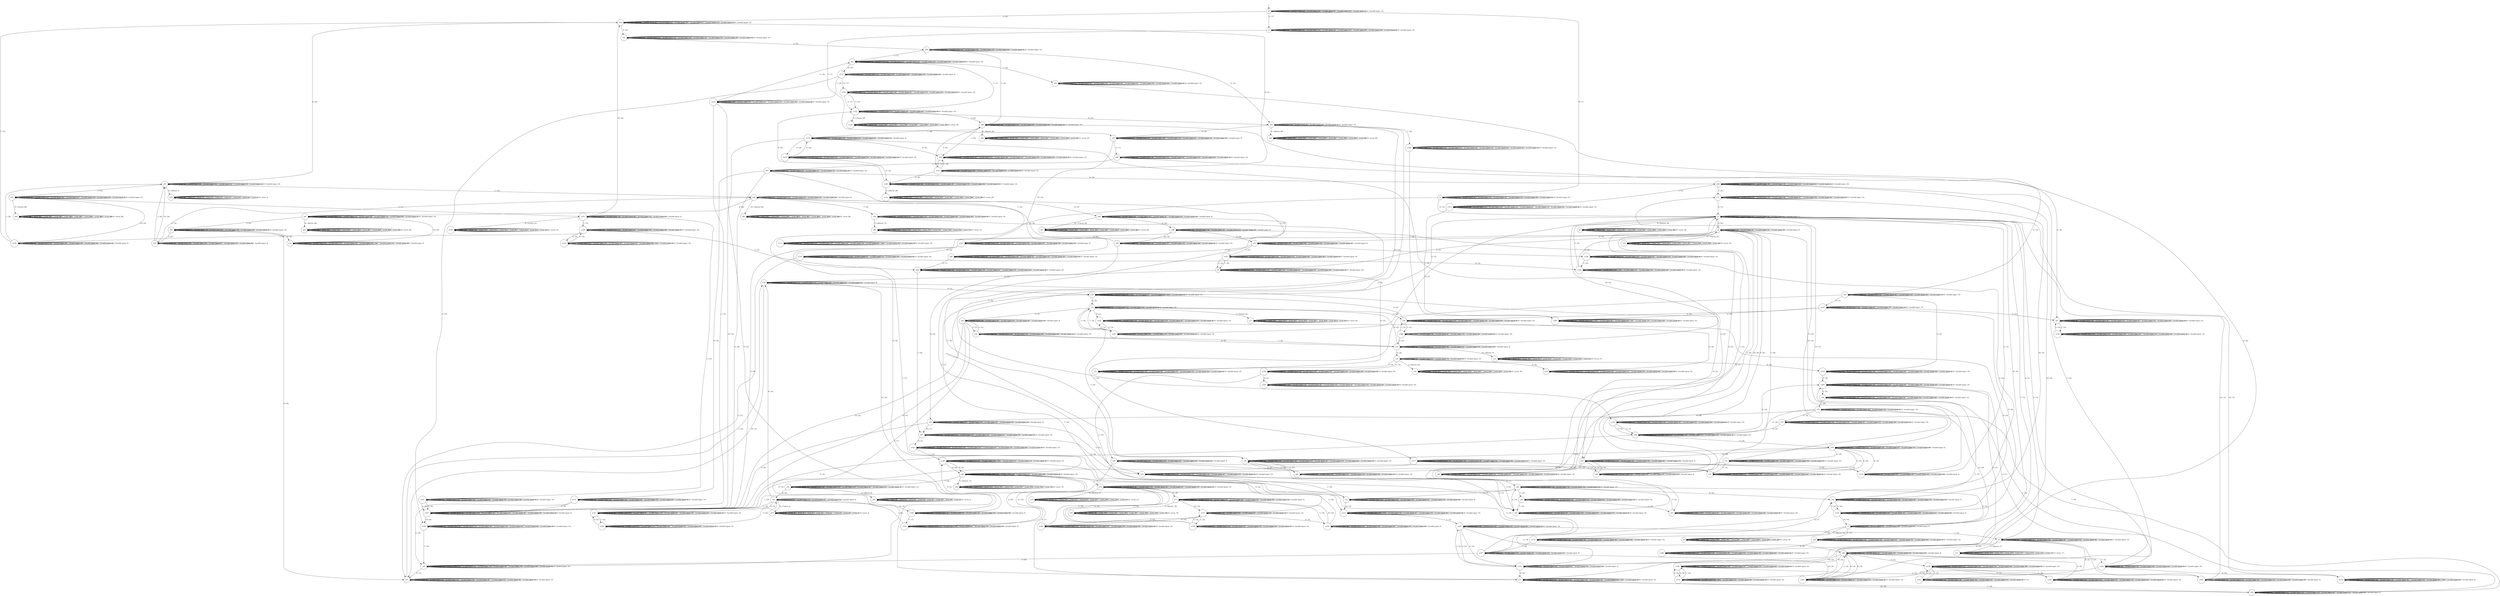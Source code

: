 digraph g {
__start0 [label="" shape="none"];

	s0 [shape="circle" label="s0"];
	s1 [shape="circle" label="s1"];
	s2 [shape="circle" label="s2"];
	s3 [shape="circle" label="s3"];
	s4 [shape="circle" label="s4"];
	s5 [shape="circle" label="s5"];
	s6 [shape="circle" label="s6"];
	s7 [shape="circle" label="s7"];
	s8 [shape="circle" label="s8"];
	s9 [shape="circle" label="s9"];
	s10 [shape="circle" label="s10"];
	s11 [shape="circle" label="s11"];
	s12 [shape="circle" label="s12"];
	s13 [shape="circle" label="s13"];
	s14 [shape="circle" label="s14"];
	s15 [shape="circle" label="s15"];
	s16 [shape="circle" label="s16"];
	s17 [shape="circle" label="s17"];
	s18 [shape="circle" label="s18"];
	s19 [shape="circle" label="s19"];
	s20 [shape="circle" label="s20"];
	s21 [shape="circle" label="s21"];
	s22 [shape="circle" label="s22"];
	s23 [shape="circle" label="s23"];
	s24 [shape="circle" label="s24"];
	s25 [shape="circle" label="s25"];
	s26 [shape="circle" label="s26"];
	s27 [shape="circle" label="s27"];
	s28 [shape="circle" label="s28"];
	s29 [shape="circle" label="s29"];
	s30 [shape="circle" label="s30"];
	s31 [shape="circle" label="s31"];
	s32 [shape="circle" label="s32"];
	s33 [shape="circle" label="s33"];
	s34 [shape="circle" label="s34"];
	s35 [shape="circle" label="s35"];
	s36 [shape="circle" label="s36"];
	s37 [shape="circle" label="s37"];
	s38 [shape="circle" label="s38"];
	s39 [shape="circle" label="s39"];
	s40 [shape="circle" label="s40"];
	s41 [shape="circle" label="s41"];
	s42 [shape="circle" label="s42"];
	s43 [shape="circle" label="s43"];
	s44 [shape="circle" label="s44"];
	s45 [shape="circle" label="s45"];
	s46 [shape="circle" label="s46"];
	s47 [shape="circle" label="s47"];
	s48 [shape="circle" label="s48"];
	s49 [shape="circle" label="s49"];
	s50 [shape="circle" label="s50"];
	s51 [shape="circle" label="s51"];
	s52 [shape="circle" label="s52"];
	s53 [shape="circle" label="s53"];
	s54 [shape="circle" label="s54"];
	s55 [shape="circle" label="s55"];
	s56 [shape="circle" label="s56"];
	s57 [shape="circle" label="s57"];
	s58 [shape="circle" label="s58"];
	s59 [shape="circle" label="s59"];
	s60 [shape="circle" label="s60"];
	s61 [shape="circle" label="s61"];
	s62 [shape="circle" label="s62"];
	s63 [shape="circle" label="s63"];
	s64 [shape="circle" label="s64"];
	s65 [shape="circle" label="s65"];
	s66 [shape="circle" label="s66"];
	s67 [shape="circle" label="s67"];
	s68 [shape="circle" label="s68"];
	s69 [shape="circle" label="s69"];
	s70 [shape="circle" label="s70"];
	s71 [shape="circle" label="s71"];
	s72 [shape="circle" label="s72"];
	s73 [shape="circle" label="s73"];
	s74 [shape="circle" label="s74"];
	s75 [shape="circle" label="s75"];
	s76 [shape="circle" label="s76"];
	s77 [shape="circle" label="s77"];
	s78 [shape="circle" label="s78"];
	s79 [shape="circle" label="s79"];
	s80 [shape="circle" label="s80"];
	s81 [shape="circle" label="s81"];
	s82 [shape="circle" label="s82"];
	s83 [shape="circle" label="s83"];
	s84 [shape="circle" label="s84"];
	s85 [shape="circle" label="s85"];
	s86 [shape="circle" label="s86"];
	s87 [shape="circle" label="s87"];
	s88 [shape="circle" label="s88"];
	s89 [shape="circle" label="s89"];
	s90 [shape="circle" label="s90"];
	s91 [shape="circle" label="s91"];
	s92 [shape="circle" label="s92"];
	s93 [shape="circle" label="s93"];
	s94 [shape="circle" label="s94"];
	s95 [shape="circle" label="s95"];
	s96 [shape="circle" label="s96"];
	s97 [shape="circle" label="s97"];
	s98 [shape="circle" label="s98"];
	s99 [shape="circle" label="s99"];
	s100 [shape="circle" label="s100"];
	s101 [shape="circle" label="s101"];
	s102 [shape="circle" label="s102"];
	s103 [shape="circle" label="s103"];
	s104 [shape="circle" label="s104"];
	s105 [shape="circle" label="s105"];
	s106 [shape="circle" label="s106"];
	s107 [shape="circle" label="s107"];
	s108 [shape="circle" label="s108"];
	s109 [shape="circle" label="s109"];
	s110 [shape="circle" label="s110"];
	s111 [shape="circle" label="s111"];
	s112 [shape="circle" label="s112"];
	s113 [shape="circle" label="s113"];
	s114 [shape="circle" label="s114"];
	s115 [shape="circle" label="s115"];
	s116 [shape="circle" label="s116"];
	s117 [shape="circle" label="s117"];
	s118 [shape="circle" label="s118"];
	s119 [shape="circle" label="s119"];
	s120 [shape="circle" label="s120"];
	s121 [shape="circle" label="s121"];
	s122 [shape="circle" label="s122"];
	s123 [shape="circle" label="s123"];
	s124 [shape="circle" label="s124"];
	s125 [shape="circle" label="s125"];
	s126 [shape="circle" label="s126"];
	s127 [shape="circle" label="s127"];
	s128 [shape="circle" label="s128"];
	s129 [shape="circle" label="s129"];
	s130 [shape="circle" label="s130"];
	s131 [shape="circle" label="s131"];
	s132 [shape="circle" label="s132"];
	s133 [shape="circle" label="s133"];
	s134 [shape="circle" label="s134"];
	s135 [shape="circle" label="s135"];
	s136 [shape="circle" label="s136"];
	s137 [shape="circle" label="s137"];
	s138 [shape="circle" label="s138"];
	s139 [shape="circle" label="s139"];
	s140 [shape="circle" label="s140"];
	s141 [shape="circle" label="s141"];
	s142 [shape="circle" label="s142"];
	s143 [shape="circle" label="s143"];
	s144 [shape="circle" label="s144"];
	s145 [shape="circle" label="s145"];
	s146 [shape="circle" label="s146"];
	s147 [shape="circle" label="s147"];
	s148 [shape="circle" label="s148"];
	s149 [shape="circle" label="s149"];
	s150 [shape="circle" label="s150"];
	s151 [shape="circle" label="s151"];
	s152 [shape="circle" label="s152"];
	s153 [shape="circle" label="s153"];
	s154 [shape="circle" label="s154"];
	s155 [shape="circle" label="s155"];
	s156 [shape="circle" label="s156"];
	s157 [shape="circle" label="s157"];
	s158 [shape="circle" label="s158"];
	s159 [shape="circle" label="s159"];
	s160 [shape="circle" label="s160"];
	s161 [shape="circle" label="s161"];
	s162 [shape="circle" label="s162"];
	s163 [shape="circle" label="s163"];
	s164 [shape="circle" label="s164"];
	s165 [shape="circle" label="s165"];
	s0 -> s0 [label="1 / Invalid input: 1;"];
	s0 -> s1 [label="2 / 17;"];
	s0 -> s0 [label="3 / Invalid input: 3;"];
	s0 -> s0 [label="4 / Invalid input: 4;"];
	s0 -> s50 [label="5 / 23;"];
	s0 -> s0 [label="6 / Invalid input: 6;"];
	s0 -> s0 [label="7 / Invalid input: 7;"];
	s0 -> s2 [label="8 / 17;"];
	s0 -> s0 [label="9 / Invalid input: 9;"];
	s0 -> s0 [label="10 / Invalid input: 10;"];
	s1 -> s1 [label="1 / Invalid input: 1;"];
	s1 -> s1 [label="2 / Invalid input: 2;"];
	s1 -> s1 [label="3 / Invalid input: 3;"];
	s1 -> s1 [label="4 / Invalid input: 4;"];
	s1 -> s1 [label="5 / Invalid input: 5;"];
	s1 -> s1 [label="6 / Invalid input: 6;"];
	s1 -> s56 [label="7 / 17;"];
	s1 -> s1 [label="8 / Invalid input: 8;"];
	s1 -> s1 [label="9 / Invalid input: 9;"];
	s1 -> s1 [label="10 / Invalid input: 10;"];
	s2 -> s2 [label="1 / Invalid input: 1;"];
	s2 -> s2 [label="2 / Invalid input: 2;"];
	s2 -> s2 [label="3 / Invalid input: 3;"];
	s2 -> s48 [label="4 / 20;"];
	s2 -> s2 [label="5 / Invalid input: 5;"];
	s2 -> s3 [label="6 / 15;"];
	s2 -> s2 [label="7 / Invalid input: 7;"];
	s2 -> s2 [label="8 / Invalid input: 8;"];
	s2 -> s2 [label="9 / Invalid input: 9;"];
	s2 -> s2 [label="10 / Invalid input: 10;"];
	s3 -> s3 [label="1 / Invalid input: 1;"];
	s3 -> s3 [label="2 / Invalid input: 2;"];
	s3 -> s3 [label="3 / Invalid input: 3;"];
	s3 -> s5 [label="4 / 21;"];
	s3 -> s3 [label="5 / Invalid input: 5;"];
	s3 -> s4 [label="6 / 20;"];
	s3 -> s3 [label="7 / Invalid input: 7;"];
	s3 -> s7 [label="8 / 18;"];
	s3 -> s6 [label="9 / 25error_39;"];
	s3 -> s12 [label="10 / 25;"];
	s4 -> s4 [label="1 / Invalid input: 1;"];
	s4 -> s8 [label="2 / 23;"];
	s4 -> s107 [label="3 / 20;"];
	s4 -> s42 [label="4 / 15;"];
	s4 -> s10 [label="5 / 15error_35;"];
	s4 -> s4 [label="6 / Invalid input: 6;"];
	s4 -> s4 [label="7 / Invalid input: 7;"];
	s4 -> s4 [label="8 / Invalid input: 8;"];
	s4 -> s4 [label="9 / Invalid input: 9;"];
	s4 -> s30 [label="10 / 16;"];
	s5 -> s5 [label="1 / Invalid input: 1;"];
	s5 -> s5 [label="2 / Invalid input: 2;"];
	s5 -> s5 [label="3 / Invalid input: 3;"];
	s5 -> s28 [label="4 / 18;"];
	s5 -> s11 [label="5 / 23error_17;"];
	s5 -> s5 [label="6 / Invalid input: 6;"];
	s5 -> s5 [label="7 / Invalid input: 7;"];
	s5 -> s5 [label="8 / Invalid input: 8;"];
	s5 -> s5 [label="9 / Invalid input: 9;"];
	s5 -> s5 [label="10 / Invalid input: 10;"];
	s6 -> s6 [label="1 / error_39;"];
	s6 -> s6 [label="2 / error_39;"];
	s6 -> s6 [label="3 / error_39;"];
	s6 -> s6 [label="4 / error_39;"];
	s6 -> s6 [label="5 / error_39;"];
	s6 -> s6 [label="6 / error_39;"];
	s6 -> s6 [label="7 / error_39;"];
	s6 -> s6 [label="8 / error_39;"];
	s6 -> s6 [label="9 / error_39;"];
	s6 -> s6 [label="10 / error_39;"];
	s7 -> s7 [label="1 / Invalid input: 1;"];
	s7 -> s29 [label="2 / 15;"];
	s7 -> s7 [label="3 / Invalid input: 3;"];
	s7 -> s7 [label="4 / Invalid input: 4;"];
	s7 -> s9 [label="5 / 16error_29;"];
	s7 -> s7 [label="6 / Invalid input: 6;"];
	s7 -> s112 [label="7 / 22;"];
	s7 -> s20 [label="8 / 16;"];
	s7 -> s7 [label="9 / Invalid input: 9;"];
	s7 -> s33 [label="10 / 20;"];
	s8 -> s8 [label="1 / Invalid input: 1;"];
	s8 -> s8 [label="2 / Invalid input: 2;"];
	s8 -> s8 [label="3 / Invalid input: 3;"];
	s8 -> s76 [label="4 / 23;"];
	s8 -> s8 [label="5 / Invalid input: 5;"];
	s8 -> s8 [label="6 / Invalid input: 6;"];
	s8 -> s8 [label="7 / Invalid input: 7;"];
	s8 -> s8 [label="8 / Invalid input: 8;"];
	s8 -> s8 [label="9 / Invalid input: 9;"];
	s8 -> s8 [label="10 / Invalid input: 10;"];
	s9 -> s9 [label="1 / error_29;"];
	s9 -> s9 [label="2 / error_29;"];
	s9 -> s9 [label="3 / error_29;"];
	s9 -> s9 [label="4 / error_29;"];
	s9 -> s9 [label="5 / error_29;"];
	s9 -> s9 [label="6 / error_29;"];
	s9 -> s9 [label="7 / error_29;"];
	s9 -> s9 [label="8 / error_29;"];
	s9 -> s9 [label="9 / error_29;"];
	s9 -> s9 [label="10 / error_29;"];
	s10 -> s10 [label="1 / error_35;"];
	s10 -> s10 [label="2 / error_35;"];
	s10 -> s10 [label="3 / error_35;"];
	s10 -> s10 [label="4 / error_35;"];
	s10 -> s10 [label="5 / error_35;"];
	s10 -> s10 [label="6 / error_35;"];
	s10 -> s10 [label="7 / error_35;"];
	s10 -> s10 [label="8 / error_35;"];
	s10 -> s10 [label="9 / error_35;"];
	s10 -> s10 [label="10 / error_35;"];
	s11 -> s11 [label="1 / error_17;"];
	s11 -> s11 [label="2 / error_17;"];
	s11 -> s11 [label="3 / error_17;"];
	s11 -> s11 [label="4 / error_17;"];
	s11 -> s11 [label="5 / error_17;"];
	s11 -> s11 [label="6 / error_17;"];
	s11 -> s11 [label="7 / error_17;"];
	s11 -> s11 [label="8 / error_17;"];
	s11 -> s11 [label="9 / error_17;"];
	s11 -> s11 [label="10 / error_17;"];
	s12 -> s12 [label="1 / Invalid input: 1;"];
	s12 -> s14 [label="2 / 23;"];
	s12 -> s12 [label="3 / Invalid input: 3;"];
	s12 -> s12 [label="4 / Invalid input: 4;"];
	s12 -> s12 [label="5 / Invalid input: 5;"];
	s12 -> s15 [label="6 / 25;"];
	s12 -> s12 [label="7 / Invalid input: 7;"];
	s12 -> s12 [label="8 / Invalid input: 8;"];
	s12 -> s12 [label="9 / Invalid input: 9;"];
	s12 -> s13 [label="10 / 24error_31;"];
	s13 -> s13 [label="1 / error_31;"];
	s13 -> s13 [label="2 / error_31;"];
	s13 -> s13 [label="3 / error_31;"];
	s13 -> s13 [label="4 / error_31;"];
	s13 -> s13 [label="5 / error_31;"];
	s13 -> s13 [label="6 / error_31;"];
	s13 -> s13 [label="7 / error_31;"];
	s13 -> s13 [label="8 / error_31;"];
	s13 -> s13 [label="9 / error_31;"];
	s13 -> s13 [label="10 / error_31;"];
	s14 -> s14 [label="1 / Invalid input: 1;"];
	s14 -> s158 [label="2 / 19;"];
	s14 -> s16 [label="3 / 25error_43;"];
	s14 -> s72 [label="4 / 23;"];
	s14 -> s14 [label="5 / Invalid input: 5;"];
	s14 -> s70 [label="6 / 22;"];
	s14 -> s14 [label="7 / Invalid input: 7;"];
	s14 -> s116 [label="8 / 20;"];
	s14 -> s14 [label="9 / Invalid input: 9;"];
	s14 -> s14 [label="10 / Invalid input: 10;"];
	s15 -> s39 [label="1 / 25;"];
	s15 -> s22 [label="2 / 21;"];
	s15 -> s17 [label="3 / 23error_91;"];
	s15 -> s18 [label="4 / 23;"];
	s15 -> s15 [label="5 / Invalid input: 5;"];
	s15 -> s15 [label="6 / Invalid input: 6;"];
	s15 -> s15 [label="7 / Invalid input: 7;"];
	s15 -> s162 [label="8 / 21;"];
	s15 -> s15 [label="9 / Invalid input: 9;"];
	s15 -> s15 [label="10 / Invalid input: 10;"];
	s16 -> s16 [label="1 / error_43;"];
	s16 -> s16 [label="2 / error_43;"];
	s16 -> s16 [label="3 / error_43;"];
	s16 -> s16 [label="4 / error_43;"];
	s16 -> s16 [label="5 / error_43;"];
	s16 -> s16 [label="6 / error_43;"];
	s16 -> s16 [label="7 / error_43;"];
	s16 -> s16 [label="8 / error_43;"];
	s16 -> s16 [label="9 / error_43;"];
	s16 -> s16 [label="10 / error_43;"];
	s17 -> s17 [label="1 / error_91;"];
	s17 -> s17 [label="2 / error_91;"];
	s17 -> s17 [label="3 / error_91;"];
	s17 -> s17 [label="4 / error_91;"];
	s17 -> s17 [label="5 / error_91;"];
	s17 -> s17 [label="6 / error_91;"];
	s17 -> s17 [label="7 / error_91;"];
	s17 -> s17 [label="8 / error_91;"];
	s17 -> s17 [label="9 / error_91;"];
	s17 -> s17 [label="10 / error_91;"];
	s18 -> s160 [label="1 / 21;"];
	s18 -> s19 [label="2 / 22;"];
	s18 -> s18 [label="3 / Invalid input: 3;"];
	s18 -> s18 [label="4 / Invalid input: 4;"];
	s18 -> s18 [label="5 / Invalid input: 5;"];
	s18 -> s18 [label="6 / Invalid input: 6;"];
	s18 -> s18 [label="7 / Invalid input: 7;"];
	s18 -> s18 [label="8 / Invalid input: 8;"];
	s18 -> s18 [label="9 / Invalid input: 9;"];
	s18 -> s18 [label="10 / Invalid input: 10;"];
	s19 -> s19 [label="1 / Invalid input: 1;"];
	s19 -> s19 [label="2 / Invalid input: 2;"];
	s19 -> s3 [label="3 / 15;"];
	s19 -> s19 [label="4 / 22;"];
	s19 -> s19 [label="5 / Invalid input: 5;"];
	s19 -> s15 [label="6 / 25;"];
	s19 -> s19 [label="7 / Invalid input: 7;"];
	s19 -> s19 [label="8 / 22;"];
	s19 -> s19 [label="9 / Invalid input: 9;"];
	s19 -> s19 [label="10 / Invalid input: 10;"];
	s20 -> s107 [label="1 / 25;"];
	s20 -> s20 [label="2 / Invalid input: 2;"];
	s20 -> s20 [label="3 / Invalid input: 3;"];
	s20 -> s20 [label="4 / Invalid input: 4;"];
	s20 -> s20 [label="5 / Invalid input: 5;"];
	s20 -> s21 [label="6 / 17;"];
	s20 -> s26 [label="7 / 24;"];
	s20 -> s43 [label="8 / 25;"];
	s20 -> s20 [label="9 / Invalid input: 9;"];
	s20 -> s20 [label="10 / Invalid input: 10;"];
	s21 -> s23 [label="1 / 19;"];
	s21 -> s21 [label="2 / Invalid input: 2;"];
	s21 -> s21 [label="3 / Invalid input: 3;"];
	s21 -> s21 [label="4 / Invalid input: 4;"];
	s21 -> s21 [label="5 / Invalid input: 5;"];
	s21 -> s21 [label="6 / Invalid input: 6;"];
	s21 -> s21 [label="7 / Invalid input: 7;"];
	s21 -> s21 [label="8 / Invalid input: 8;"];
	s21 -> s21 [label="9 / Invalid input: 9;"];
	s21 -> s113 [label="10 / 15;"];
	s22 -> s40 [label="1 / 17;"];
	s22 -> s22 [label="2 / Invalid input: 2;"];
	s22 -> s24 [label="3 / 15;"];
	s22 -> s22 [label="4 / Invalid input: 4;"];
	s22 -> s22 [label="5 / Invalid input: 5;"];
	s22 -> s22 [label="6 / Invalid input: 6;"];
	s22 -> s22 [label="7 / Invalid input: 7;"];
	s22 -> s107 [label="8 / 19;"];
	s22 -> s22 [label="9 / Invalid input: 9;"];
	s22 -> s107 [label="10 / 23;"];
	s23 -> s23 [label="1 / Invalid input: 1;"];
	s23 -> s23 [label="2 / Invalid input: 2;"];
	s23 -> s23 [label="3 / Invalid input: 3;"];
	s23 -> s25 [label="4 / 15;"];
	s23 -> s23 [label="5 / Invalid input: 5;"];
	s23 -> s23 [label="6 / Invalid input: 6;"];
	s23 -> s23 [label="7 / Invalid input: 7;"];
	s23 -> s20 [label="8 / 15;"];
	s23 -> s23 [label="9 / Invalid input: 9;"];
	s23 -> s23 [label="10 / Invalid input: 10;"];
	s24 -> s22 [label="1 / 21;"];
	s24 -> s24 [label="2 / Invalid input: 2;"];
	s24 -> s24 [label="3 / Invalid input: 3;"];
	s24 -> s12 [label="4 / 25;"];
	s24 -> s24 [label="5 / Invalid input: 5;"];
	s24 -> s24 [label="6 / Invalid input: 6;"];
	s24 -> s12 [label="7 / 25;"];
	s24 -> s24 [label="8 / Invalid input: 8;"];
	s24 -> s24 [label="9 / Invalid input: 9;"];
	s24 -> s24 [label="10 / Invalid input: 10;"];
	s25 -> s25 [label="1 / Invalid input: 1;"];
	s25 -> s25 [label="2 / Invalid input: 2;"];
	s25 -> s25 [label="3 / Invalid input: 3;"];
	s25 -> s20 [label="4 / 16;"];
	s25 -> s25 [label="5 / Invalid input: 5;"];
	s25 -> s25 [label="6 / Invalid input: 6;"];
	s25 -> s25 [label="7 / Invalid input: 7;"];
	s25 -> s3 [label="8 / 15;"];
	s25 -> s25 [label="9 / Invalid input: 9;"];
	s25 -> s25 [label="10 / Invalid input: 10;"];
	s26 -> s27 [label="1 / 25;"];
	s26 -> s26 [label="2 / Invalid input: 2;"];
	s26 -> s26 [label="3 / Invalid input: 3;"];
	s26 -> s26 [label="4 / Invalid input: 4;"];
	s26 -> s26 [label="5 / Invalid input: 5;"];
	s26 -> s26 [label="6 / Invalid input: 6;"];
	s26 -> s25 [label="7 / 18;"];
	s26 -> s26 [label="8 / Invalid input: 8;"];
	s26 -> s26 [label="9 / Invalid input: 9;"];
	s26 -> s26 [label="10 / Invalid input: 10;"];
	s27 -> s27 [label="1 / Invalid input: 1;"];
	s27 -> s27 [label="2 / 25;"];
	s27 -> s27 [label="3 / 25;"];
	s27 -> s27 [label="4 / Invalid input: 4;"];
	s27 -> s27 [label="5 / Invalid input: 5;"];
	s27 -> s27 [label="6 / Invalid input: 6;"];
	s27 -> s20 [label="7 / 16;"];
	s27 -> s27 [label="8 / Invalid input: 8;"];
	s27 -> s27 [label="9 / Invalid input: 9;"];
	s27 -> s27 [label="10 / Invalid input: 10;"];
	s28 -> s28 [label="1 / Invalid input: 1;"];
	s28 -> s28 [label="2 / Invalid input: 2;"];
	s28 -> s28 [label="3 / Invalid input: 3;"];
	s28 -> s149 [label="4 / 21;"];
	s28 -> s28 [label="5 / Invalid input: 5;"];
	s28 -> s100 [label="6 / 22;"];
	s28 -> s144 [label="7 / 15;"];
	s28 -> s28 [label="8 / Invalid input: 8;"];
	s28 -> s28 [label="9 / Invalid input: 9;"];
	s28 -> s151 [label="10 / 23;"];
	s29 -> s29 [label="1 / Invalid input: 1;"];
	s29 -> s29 [label="2 / Invalid input: 2;"];
	s29 -> s29 [label="3 / Invalid input: 3;"];
	s29 -> s108 [label="4 / 21;"];
	s29 -> s29 [label="5 / Invalid input: 5;"];
	s29 -> s29 [label="6 / Invalid input: 6;"];
	s29 -> s29 [label="7 / Invalid input: 7;"];
	s29 -> s29 [label="8 / Invalid input: 8;"];
	s29 -> s29 [label="9 / Invalid input: 9;"];
	s29 -> s29 [label="10 / Invalid input: 10;"];
	s30 -> s30 [label="1 / Invalid input: 1;"];
	s30 -> s30 [label="2 / Invalid input: 2;"];
	s30 -> s30 [label="3 / Invalid input: 3;"];
	s30 -> s31 [label="4 / 18;"];
	s30 -> s30 [label="5 / Invalid input: 5;"];
	s30 -> s39 [label="6 / 18;"];
	s30 -> s30 [label="7 / Invalid input: 7;"];
	s30 -> s30 [label="8 / Invalid input: 8;"];
	s30 -> s30 [label="9 / Invalid input: 9;"];
	s30 -> s41 [label="10 / 16;"];
	s31 -> s31 [label="1 / Invalid input: 1;"];
	s31 -> s71 [label="2 / 24;"];
	s31 -> s31 [label="3 / Invalid input: 3;"];
	s31 -> s32 [label="4 / 15;"];
	s31 -> s31 [label="5 / Invalid input: 5;"];
	s31 -> s31 [label="6 / Invalid input: 6;"];
	s31 -> s31 [label="7 / Invalid input: 7;"];
	s31 -> s23 [label="8 / 15;"];
	s31 -> s31 [label="9 / Invalid input: 9;"];
	s31 -> s31 [label="10 / Invalid input: 10;"];
	s32 -> s32 [label="1 / Invalid input: 1;"];
	s32 -> s30 [label="2 / 16;"];
	s32 -> s32 [label="3 / Invalid input: 3;"];
	s32 -> s30 [label="4 / 16;"];
	s32 -> s32 [label="5 / Invalid input: 5;"];
	s32 -> s32 [label="6 / Invalid input: 6;"];
	s32 -> s32 [label="7 / Invalid input: 7;"];
	s32 -> s32 [label="8 / Invalid input: 8;"];
	s32 -> s32 [label="9 / Invalid input: 9;"];
	s32 -> s32 [label="10 / Invalid input: 10;"];
	s33 -> s33 [label="1 / Invalid input: 1;"];
	s33 -> s33 [label="2 / Invalid input: 2;"];
	s33 -> s75 [label="3 / 18;"];
	s33 -> s33 [label="4 / Invalid input: 4;"];
	s33 -> s33 [label="5 / Invalid input: 5;"];
	s33 -> s35 [label="6 / 24;"];
	s33 -> s36 [label="7 / 18;"];
	s33 -> s34 [label="8 / 18;"];
	s33 -> s33 [label="9 / Invalid input: 9;"];
	s33 -> s33 [label="10 / Invalid input: 10;"];
	s34 -> s34 [label="1 / Invalid input: 1;"];
	s34 -> s30 [label="2 / 18;"];
	s34 -> s34 [label="3 / Invalid input: 3;"];
	s34 -> s107 [label="4 / 23;"];
	s34 -> s34 [label="5 / Invalid input: 5;"];
	s34 -> s165 [label="6 / 15;"];
	s34 -> s34 [label="7 / Invalid input: 7;"];
	s34 -> s34 [label="8 / Invalid input: 8;"];
	s34 -> s34 [label="9 / Invalid input: 9;"];
	s34 -> s34 [label="10 / Invalid input: 10;"];
	s35 -> s35 [label="1 / Invalid input: 1;"];
	s35 -> s107 [label="2 / 20;"];
	s35 -> s35 [label="3 / Invalid input: 3;"];
	s35 -> s23 [label="4 / 21;"];
	s35 -> s35 [label="5 / Invalid input: 5;"];
	s35 -> s35 [label="6 / Invalid input: 6;"];
	s35 -> s35 [label="7 / Invalid input: 7;"];
	s35 -> s35 [label="8 / Invalid input: 8;"];
	s35 -> s35 [label="9 / Invalid input: 9;"];
	s35 -> s87 [label="10 / 17;"];
	s36 -> s38 [label="1 / 24;"];
	s36 -> s36 [label="2 / Invalid input: 2;"];
	s36 -> s36 [label="3 / Invalid input: 3;"];
	s36 -> s36 [label="4 / Invalid input: 4;"];
	s36 -> s36 [label="5 / Invalid input: 5;"];
	s36 -> s36 [label="6 / Invalid input: 6;"];
	s36 -> s36 [label="7 / Invalid input: 7;"];
	s36 -> s36 [label="8 / Invalid input: 8;"];
	s36 -> s36 [label="9 / Invalid input: 9;"];
	s36 -> s37 [label="10 / 16;"];
	s37 -> s36 [label="1 / 18;"];
	s37 -> s37 [label="2 / Invalid input: 2;"];
	s37 -> s37 [label="3 / Invalid input: 3;"];
	s37 -> s37 [label="4 / Invalid input: 4;"];
	s37 -> s37 [label="5 / Invalid input: 5;"];
	s37 -> s37 [label="6 / Invalid input: 6;"];
	s37 -> s37 [label="7 / Invalid input: 7;"];
	s37 -> s37 [label="8 / 16;"];
	s37 -> s37 [label="9 / Invalid input: 9;"];
	s37 -> s37 [label="10 / Invalid input: 10;"];
	s38 -> s33 [label="1 / 20;"];
	s38 -> s38 [label="2 / Invalid input: 2;"];
	s38 -> s38 [label="3 / Invalid input: 3;"];
	s38 -> s38 [label="4 / Invalid input: 4;"];
	s38 -> s38 [label="5 / Invalid input: 5;"];
	s38 -> s38 [label="6 / Invalid input: 6;"];
	s38 -> s38 [label="7 / Invalid input: 7;"];
	s38 -> s38 [label="8 / Invalid input: 8;"];
	s38 -> s38 [label="9 / Invalid input: 9;"];
	s38 -> s38 [label="10 / Invalid input: 10;"];
	s39 -> s39 [label="1 / Invalid input: 1;"];
	s39 -> s39 [label="2 / Invalid input: 2;"];
	s39 -> s45 [label="3 / 19;"];
	s39 -> s39 [label="4 / Invalid input: 4;"];
	s39 -> s39 [label="5 / Invalid input: 5;"];
	s39 -> s39 [label="6 / Invalid input: 6;"];
	s39 -> s39 [label="7 / Invalid input: 7;"];
	s39 -> s39 [label="8 / Invalid input: 8;"];
	s39 -> s39 [label="9 / Invalid input: 9;"];
	s39 -> s39 [label="10 / Invalid input: 10;"];
	s40 -> s40 [label="1 / Invalid input: 1;"];
	s40 -> s40 [label="2 / Invalid input: 2;"];
	s40 -> s47 [label="3 / 15;"];
	s40 -> s40 [label="4 / Invalid input: 4;"];
	s40 -> s40 [label="5 / Invalid input: 5;"];
	s40 -> s40 [label="6 / Invalid input: 6;"];
	s40 -> s40 [label="7 / Invalid input: 7;"];
	s40 -> s40 [label="8 / Invalid input: 8;"];
	s40 -> s40 [label="9 / Invalid input: 9;"];
	s40 -> s40 [label="10 / Invalid input: 10;"];
	s41 -> s41 [label="1 / Invalid input: 1;"];
	s41 -> s41 [label="2 / Invalid input: 2;"];
	s41 -> s119 [label="3 / 23;"];
	s41 -> s41 [label="4 / Invalid input: 4;"];
	s41 -> s41 [label="5 / Invalid input: 5;"];
	s41 -> s41 [label="6 / Invalid input: 6;"];
	s41 -> s41 [label="7 / Invalid input: 7;"];
	s41 -> s46 [label="8 / 21;"];
	s41 -> s41 [label="9 / Invalid input: 9;"];
	s41 -> s44 [label="10 / 16;"];
	s42 -> s42 [label="1 / Invalid input: 1;"];
	s42 -> s42 [label="2 / Invalid input: 2;"];
	s42 -> s69 [label="3 / 22;"];
	s42 -> s42 [label="4 / Invalid input: 4;"];
	s42 -> s42 [label="5 / Invalid input: 5;"];
	s42 -> s42 [label="6 / Invalid input: 6;"];
	s42 -> s155 [label="7 / 23;"];
	s42 -> s42 [label="8 / Invalid input: 8;"];
	s42 -> s42 [label="9 / Invalid input: 9;"];
	s42 -> s156 [label="10 / 18;"];
	s43 -> s43 [label="1 / Invalid input: 1;"];
	s43 -> s43 [label="2 / Invalid input: 2;"];
	s43 -> s110 [label="3 / 20;"];
	s43 -> s43 [label="4 / Invalid input: 4;"];
	s43 -> s43 [label="5 / Invalid input: 5;"];
	s43 -> s43 [label="6 / Invalid input: 6;"];
	s43 -> s43 [label="7 / Invalid input: 7;"];
	s43 -> s43 [label="8 / Invalid input: 8;"];
	s43 -> s43 [label="9 / Invalid input: 9;"];
	s43 -> s71 [label="10 / 25;"];
	s44 -> s44 [label="1 / 16;"];
	s44 -> s44 [label="2 / Invalid input: 2;"];
	s44 -> s4 [label="3 / 20;"];
	s44 -> s44 [label="4 / Invalid input: 4;"];
	s44 -> s44 [label="5 / Invalid input: 5;"];
	s44 -> s44 [label="6 / Invalid input: 6;"];
	s44 -> s44 [label="7 / Invalid input: 7;"];
	s44 -> s44 [label="8 / Invalid input: 8;"];
	s44 -> s44 [label="9 / Invalid input: 9;"];
	s44 -> s44 [label="10 / Invalid input: 10;"];
	s45 -> s3 [label="1 / 15;"];
	s45 -> s45 [label="2 / Invalid input: 2;"];
	s45 -> s39 [label="3 / 25;"];
	s45 -> s45 [label="4 / Invalid input: 4;"];
	s45 -> s45 [label="5 / Invalid input: 5;"];
	s45 -> s39 [label="6 / 25;"];
	s45 -> s45 [label="7 / Invalid input: 7;"];
	s45 -> s45 [label="8 / Invalid input: 8;"];
	s45 -> s45 [label="9 / Invalid input: 9;"];
	s45 -> s45 [label="10 / Invalid input: 10;"];
	s46 -> s46 [label="1 / Invalid input: 1;"];
	s46 -> s46 [label="2 / Invalid input: 2;"];
	s46 -> s41 [label="3 / 16;"];
	s46 -> s46 [label="4 / Invalid input: 4;"];
	s46 -> s46 [label="5 / Invalid input: 5;"];
	s46 -> s4 [label="6 / 20;"];
	s46 -> s4 [label="7 / 20;"];
	s46 -> s46 [label="8 / Invalid input: 8;"];
	s46 -> s46 [label="9 / Invalid input: 9;"];
	s46 -> s4 [label="10 / 20;"];
	s47 -> s76 [label="1 / 23;"];
	s47 -> s47 [label="2 / Invalid input: 2;"];
	s47 -> s47 [label="3 / Invalid input: 3;"];
	s47 -> s47 [label="4 / Invalid input: 4;"];
	s47 -> s47 [label="5 / Invalid input: 5;"];
	s47 -> s47 [label="6 / Invalid input: 6;"];
	s47 -> s47 [label="7 / Invalid input: 7;"];
	s47 -> s47 [label="8 / Invalid input: 8;"];
	s47 -> s47 [label="9 / Invalid input: 9;"];
	s47 -> s47 [label="10 / Invalid input: 10;"];
	s48 -> s48 [label="1 / Invalid input: 1;"];
	s48 -> s48 [label="2 / Invalid input: 2;"];
	s48 -> s74 [label="3 / 19;"];
	s48 -> s48 [label="4 / Invalid input: 4;"];
	s48 -> s49 [label="5 / 20error_75;"];
	s48 -> s48 [label="6 / Invalid input: 6;"];
	s48 -> s52 [label="7 / 24;"];
	s48 -> s48 [label="8 / Invalid input: 8;"];
	s48 -> s48 [label="9 / Invalid input: 9;"];
	s48 -> s48 [label="10 / Invalid input: 10;"];
	s49 -> s49 [label="1 / error_75;"];
	s49 -> s49 [label="2 / error_75;"];
	s49 -> s49 [label="3 / error_75;"];
	s49 -> s49 [label="4 / error_75;"];
	s49 -> s49 [label="5 / error_75;"];
	s49 -> s49 [label="6 / error_75;"];
	s49 -> s49 [label="7 / error_75;"];
	s49 -> s49 [label="8 / error_75;"];
	s49 -> s49 [label="9 / error_75;"];
	s49 -> s49 [label="10 / error_75;"];
	s50 -> s50 [label="1 / Invalid input: 1;"];
	s50 -> s50 [label="2 / Invalid input: 2;"];
	s50 -> s50 [label="3 / Invalid input: 3;"];
	s50 -> s50 [label="4 / Invalid input: 4;"];
	s50 -> s51 [label="5 / 18;"];
	s50 -> s50 [label="6 / Invalid input: 6;"];
	s50 -> s50 [label="7 / Invalid input: 7;"];
	s50 -> s57 [label="8 / 20;"];
	s50 -> s50 [label="9 / Invalid input: 9;"];
	s50 -> s50 [label="10 / Invalid input: 10;"];
	s51 -> s51 [label="1 / Invalid input: 1;"];
	s51 -> s51 [label="2 / Invalid input: 2;"];
	s51 -> s51 [label="3 / Invalid input: 3;"];
	s51 -> s51 [label="4 / Invalid input: 4;"];
	s51 -> s80 [label="5 / 25;"];
	s51 -> s51 [label="6 / Invalid input: 6;"];
	s51 -> s51 [label="7 / Invalid input: 7;"];
	s51 -> s51 [label="8 / Invalid input: 8;"];
	s51 -> s51 [label="9 / Invalid input: 9;"];
	s51 -> s51 [label="10 / Invalid input: 10;"];
	s52 -> s52 [label="1 / Invalid input: 1;"];
	s52 -> s52 [label="2 / Invalid input: 2;"];
	s52 -> s52 [label="3 / Invalid input: 3;"];
	s52 -> s52 [label="4 / Invalid input: 4;"];
	s52 -> s54 [label="5 / 20error_9;"];
	s52 -> s52 [label="6 / Invalid input: 6;"];
	s52 -> s52 [label="7 / Invalid input: 7;"];
	s52 -> s53 [label="8 / 20;"];
	s52 -> s52 [label="9 / Invalid input: 9;"];
	s52 -> s52 [label="10 / Invalid input: 10;"];
	s53 -> s107 [label="1 / 18;"];
	s53 -> s53 [label="2 / Invalid input: 2;"];
	s53 -> s53 [label="3 / Invalid input: 3;"];
	s53 -> s55 [label="4 / 17error_4;"];
	s53 -> s53 [label="5 / Invalid input: 5;"];
	s53 -> s76 [label="6 / 16;"];
	s53 -> s53 [label="7 / Invalid input: 7;"];
	s53 -> s141 [label="8 / 23;"];
	s53 -> s53 [label="9 / Invalid input: 9;"];
	s53 -> s148 [label="10 / 21;"];
	s54 -> s54 [label="1 / error_9;"];
	s54 -> s54 [label="2 / error_9;"];
	s54 -> s54 [label="3 / error_9;"];
	s54 -> s54 [label="4 / error_9;"];
	s54 -> s54 [label="5 / error_9;"];
	s54 -> s54 [label="6 / error_9;"];
	s54 -> s54 [label="7 / error_9;"];
	s54 -> s54 [label="8 / error_9;"];
	s54 -> s54 [label="9 / error_9;"];
	s54 -> s54 [label="10 / error_9;"];
	s55 -> s55 [label="1 / error_4;"];
	s55 -> s55 [label="2 / error_4;"];
	s55 -> s55 [label="3 / error_4;"];
	s55 -> s55 [label="4 / error_4;"];
	s55 -> s55 [label="5 / error_4;"];
	s55 -> s55 [label="6 / error_4;"];
	s55 -> s55 [label="7 / error_4;"];
	s55 -> s55 [label="8 / error_4;"];
	s55 -> s55 [label="9 / error_4;"];
	s55 -> s55 [label="10 / error_4;"];
	s56 -> s56 [label="1 / Invalid input: 1;"];
	s56 -> s66 [label="2 / 17;"];
	s56 -> s56 [label="3 / Invalid input: 3;"];
	s56 -> s56 [label="4 / Invalid input: 4;"];
	s56 -> s56 [label="5 / Invalid input: 5;"];
	s56 -> s56 [label="6 / Invalid input: 6;"];
	s56 -> s56 [label="7 / Invalid input: 7;"];
	s56 -> s56 [label="8 / Invalid input: 8;"];
	s56 -> s56 [label="9 / Invalid input: 9;"];
	s56 -> s69 [label="10 / 18;"];
	s57 -> s59 [label="1 / 19;"];
	s57 -> s57 [label="2 / Invalid input: 2;"];
	s57 -> s83 [label="3 / 24;"];
	s57 -> s57 [label="4 / Invalid input: 4;"];
	s57 -> s57 [label="5 / Invalid input: 5;"];
	s57 -> s57 [label="6 / Invalid input: 6;"];
	s57 -> s57 [label="7 / Invalid input: 7;"];
	s57 -> s57 [label="8 / Invalid input: 8;"];
	s57 -> s58 [label="9 / 20error_5;"];
	s57 -> s57 [label="10 / Invalid input: 10;"];
	s58 -> s58 [label="1 / error_5;"];
	s58 -> s58 [label="2 / error_5;"];
	s58 -> s58 [label="3 / error_5;"];
	s58 -> s58 [label="4 / error_5;"];
	s58 -> s58 [label="5 / error_5;"];
	s58 -> s58 [label="6 / error_5;"];
	s58 -> s58 [label="7 / error_5;"];
	s58 -> s58 [label="8 / error_5;"];
	s58 -> s58 [label="9 / error_5;"];
	s58 -> s58 [label="10 / error_5;"];
	s59 -> s59 [label="1 / Invalid input: 1;"];
	s59 -> s59 [label="2 / Invalid input: 2;"];
	s59 -> s59 [label="3 / Invalid input: 3;"];
	s59 -> s61 [label="4 / 20;"];
	s59 -> s59 [label="5 / Invalid input: 5;"];
	s59 -> s59 [label="6 / Invalid input: 6;"];
	s59 -> s62 [label="7 / 25;"];
	s59 -> s96 [label="8 / 19;"];
	s59 -> s59 [label="9 / Invalid input: 9;"];
	s59 -> s60 [label="10 / 25error_80;"];
	s60 -> s60 [label="1 / error_80;"];
	s60 -> s60 [label="2 / error_80;"];
	s60 -> s60 [label="3 / error_80;"];
	s60 -> s60 [label="4 / error_80;"];
	s60 -> s60 [label="5 / error_80;"];
	s60 -> s60 [label="6 / error_80;"];
	s60 -> s60 [label="7 / error_80;"];
	s60 -> s60 [label="8 / error_80;"];
	s60 -> s60 [label="9 / error_80;"];
	s60 -> s60 [label="10 / error_80;"];
	s61 -> s61 [label="1 / Invalid input: 1;"];
	s61 -> s61 [label="2 / Invalid input: 2;"];
	s61 -> s65 [label="3 / 25;"];
	s61 -> s63 [label="4 / 16error_90;"];
	s61 -> s61 [label="5 / Invalid input: 5;"];
	s61 -> s61 [label="6 / Invalid input: 6;"];
	s61 -> s61 [label="7 / Invalid input: 7;"];
	s61 -> s61 [label="8 / Invalid input: 8;"];
	s61 -> s61 [label="9 / Invalid input: 9;"];
	s61 -> s61 [label="10 / Invalid input: 10;"];
	s62 -> s62 [label="1 / Invalid input: 1;"];
	s62 -> s62 [label="2 / Invalid input: 2;"];
	s62 -> s62 [label="3 / Invalid input: 3;"];
	s62 -> s62 [label="4 / Invalid input: 4;"];
	s62 -> s64 [label="5 / 20error_73;"];
	s62 -> s62 [label="6 / Invalid input: 6;"];
	s62 -> s39 [label="7 / 19;"];
	s62 -> s62 [label="8 / Invalid input: 8;"];
	s62 -> s62 [label="9 / Invalid input: 9;"];
	s62 -> s62 [label="10 / Invalid input: 10;"];
	s63 -> s63 [label="1 / error_90;"];
	s63 -> s63 [label="2 / error_90;"];
	s63 -> s63 [label="3 / error_90;"];
	s63 -> s63 [label="4 / error_90;"];
	s63 -> s63 [label="5 / error_90;"];
	s63 -> s63 [label="6 / error_90;"];
	s63 -> s63 [label="7 / error_90;"];
	s63 -> s63 [label="8 / error_90;"];
	s63 -> s63 [label="9 / error_90;"];
	s63 -> s63 [label="10 / error_90;"];
	s64 -> s64 [label="1 / error_73;"];
	s64 -> s64 [label="2 / error_73;"];
	s64 -> s64 [label="3 / error_73;"];
	s64 -> s64 [label="4 / error_73;"];
	s64 -> s64 [label="5 / error_73;"];
	s64 -> s64 [label="6 / error_73;"];
	s64 -> s64 [label="7 / error_73;"];
	s64 -> s64 [label="8 / error_73;"];
	s64 -> s64 [label="9 / error_73;"];
	s64 -> s64 [label="10 / error_73;"];
	s65 -> s65 [label="1 / Invalid input: 1;"];
	s65 -> s65 [label="2 / Invalid input: 2;"];
	s65 -> s92 [label="3 / 23;"];
	s65 -> s47 [label="4 / 20;"];
	s65 -> s65 [label="5 / Invalid input: 5;"];
	s65 -> s73 [label="6 / 24;"];
	s65 -> s65 [label="7 / Invalid input: 7;"];
	s65 -> s65 [label="8 / Invalid input: 8;"];
	s65 -> s65 [label="9 / Invalid input: 9;"];
	s65 -> s65 [label="10 / Invalid input: 10;"];
	s66 -> s66 [label="1 / Invalid input: 1;"];
	s66 -> s66 [label="2 / Invalid input: 2;"];
	s66 -> s67 [label="3 / 20;"];
	s66 -> s85 [label="4 / 18;"];
	s66 -> s66 [label="5 / Invalid input: 5;"];
	s66 -> s66 [label="6 / Invalid input: 6;"];
	s66 -> s66 [label="7 / Invalid input: 7;"];
	s66 -> s66 [label="8 / Invalid input: 8;"];
	s66 -> s66 [label="9 / Invalid input: 9;"];
	s66 -> s66 [label="10 / Invalid input: 10;"];
	s67 -> s104 [label="1 / 22;"];
	s67 -> s67 [label="2 / Invalid input: 2;"];
	s67 -> s67 [label="3 / Invalid input: 3;"];
	s67 -> s107 [label="4 / 20;"];
	s67 -> s67 [label="5 / Invalid input: 5;"];
	s67 -> s114 [label="6 / 25;"];
	s67 -> s67 [label="7 / Invalid input: 7;"];
	s67 -> s68 [label="8 / 19;"];
	s67 -> s67 [label="9 / Invalid input: 9;"];
	s67 -> s67 [label="10 / Invalid input: 10;"];
	s68 -> s115 [label="1 / 21;"];
	s68 -> s68 [label="2 / Invalid input: 2;"];
	s68 -> s68 [label="3 / Invalid input: 3;"];
	s68 -> s68 [label="4 / Invalid input: 4;"];
	s68 -> s68 [label="5 / Invalid input: 5;"];
	s68 -> s68 [label="6 / Invalid input: 6;"];
	s68 -> s71 [label="7 / 20;"];
	s68 -> s68 [label="8 / Invalid input: 8;"];
	s68 -> s68 [label="9 / Invalid input: 9;"];
	s68 -> s68 [label="10 / Invalid input: 10;"];
	s69 -> s69 [label="1 / Invalid input: 1;"];
	s69 -> s69 [label="2 / Invalid input: 2;"];
	s69 -> s69 [label="3 / Invalid input: 3;"];
	s69 -> s69 [label="4 / Invalid input: 4;"];
	s69 -> s69 [label="5 / Invalid input: 5;"];
	s69 -> s86 [label="6 / 17;"];
	s69 -> s69 [label="7 / Invalid input: 7;"];
	s69 -> s69 [label="8 / Invalid input: 8;"];
	s69 -> s69 [label="9 / Invalid input: 9;"];
	s69 -> s69 [label="10 / Invalid input: 10;"];
	s70 -> s70 [label="1 / Invalid input: 1;"];
	s70 -> s70 [label="2 / Invalid input: 2;"];
	s70 -> s70 [label="3 / Invalid input: 3;"];
	s70 -> s70 [label="4 / Invalid input: 4;"];
	s70 -> s70 [label="5 / Invalid input: 5;"];
	s70 -> s18 [label="6 / 18;"];
	s70 -> s70 [label="7 / Invalid input: 7;"];
	s70 -> s70 [label="8 / Invalid input: 8;"];
	s70 -> s70 [label="9 / Invalid input: 9;"];
	s70 -> s70 [label="10 / Invalid input: 10;"];
	s71 -> s71 [label="1 / Invalid input: 1;"];
	s71 -> s71 [label="2 / Invalid input: 2;"];
	s71 -> s71 [label="3 / Invalid input: 3;"];
	s71 -> s71 [label="4 / Invalid input: 4;"];
	s71 -> s71 [label="5 / Invalid input: 5;"];
	s71 -> s3 [label="6 / 15;"];
	s71 -> s71 [label="7 / Invalid input: 7;"];
	s71 -> s71 [label="8 / Invalid input: 8;"];
	s71 -> s71 [label="9 / Invalid input: 9;"];
	s71 -> s71 [label="10 / Invalid input: 10;"];
	s72 -> s72 [label="1 / Invalid input: 1;"];
	s72 -> s72 [label="2 / Invalid input: 2;"];
	s72 -> s72 [label="3 / Invalid input: 3;"];
	s72 -> s72 [label="4 / Invalid input: 4;"];
	s72 -> s72 [label="5 / Invalid input: 5;"];
	s72 -> s8 [label="6 / 25;"];
	s72 -> s72 [label="7 / Invalid input: 7;"];
	s72 -> s72 [label="8 / Invalid input: 8;"];
	s72 -> s72 [label="9 / Invalid input: 9;"];
	s72 -> s72 [label="10 / Invalid input: 10;"];
	s73 -> s73 [label="1 / Invalid input: 1;"];
	s73 -> s73 [label="2 / Invalid input: 2;"];
	s73 -> s73 [label="3 / Invalid input: 3;"];
	s73 -> s73 [label="4 / Invalid input: 4;"];
	s73 -> s73 [label="5 / Invalid input: 5;"];
	s73 -> s73 [label="6 / 24;"];
	s73 -> s73 [label="7 / Invalid input: 7;"];
	s73 -> s73 [label="8 / Invalid input: 8;"];
	s73 -> s73 [label="9 / Invalid input: 9;"];
	s73 -> s61 [label="10 / 20;"];
	s74 -> s74 [label="1 / Invalid input: 1;"];
	s74 -> s74 [label="2 / Invalid input: 2;"];
	s74 -> s74 [label="3 / Invalid input: 3;"];
	s74 -> s74 [label="4 / Invalid input: 4;"];
	s74 -> s74 [label="5 / Invalid input: 5;"];
	s74 -> s78 [label="6 / 20error_27;"];
	s74 -> s74 [label="7 / Invalid input: 7;"];
	s74 -> s77 [label="8 / 18;"];
	s74 -> s74 [label="9 / Invalid input: 9;"];
	s74 -> s74 [label="10 / Invalid input: 10;"];
	s75 -> s75 [label="1 / Invalid input: 1;"];
	s75 -> s75 [label="2 / Invalid input: 2;"];
	s75 -> s75 [label="3 / Invalid input: 3;"];
	s75 -> s75 [label="4 / Invalid input: 4;"];
	s75 -> s75 [label="5 / Invalid input: 5;"];
	s75 -> s34 [label="6 / 23;"];
	s75 -> s75 [label="7 / Invalid input: 7;"];
	s75 -> s75 [label="8 / Invalid input: 8;"];
	s75 -> s75 [label="9 / Invalid input: 9;"];
	s75 -> s75 [label="10 / Invalid input: 10;"];
	s76 -> s76 [label="1 / Invalid input: 1;"];
	s76 -> s76 [label="2 / Invalid input: 2;"];
	s76 -> s76 [label="3 / Invalid input: 3;"];
	s76 -> s76 [label="4 / Invalid input: 4;"];
	s76 -> s76 [label="5 / Invalid input: 5;"];
	s76 -> s19 [label="6 / 21;"];
	s76 -> s76 [label="7 / Invalid input: 7;"];
	s76 -> s41 [label="8 / 23;"];
	s76 -> s76 [label="9 / Invalid input: 9;"];
	s76 -> s47 [label="10 / 21;"];
	s77 -> s77 [label="1 / Invalid input: 1;"];
	s77 -> s77 [label="2 / Invalid input: 2;"];
	s77 -> s77 [label="3 / Invalid input: 3;"];
	s77 -> s77 [label="4 / Invalid input: 4;"];
	s77 -> s79 [label="5 / 20error_78;"];
	s77 -> s77 [label="6 / Invalid input: 6;"];
	s77 -> s77 [label="7 / Invalid input: 7;"];
	s77 -> s77 [label="8 / Invalid input: 8;"];
	s77 -> s77 [label="9 / Invalid input: 9;"];
	s77 -> s137 [label="10 / 16;"];
	s78 -> s78 [label="1 / error_27;"];
	s78 -> s78 [label="2 / error_27;"];
	s78 -> s78 [label="3 / error_27;"];
	s78 -> s78 [label="4 / error_27;"];
	s78 -> s78 [label="5 / error_27;"];
	s78 -> s78 [label="6 / error_27;"];
	s78 -> s78 [label="7 / error_27;"];
	s78 -> s78 [label="8 / error_27;"];
	s78 -> s78 [label="9 / error_27;"];
	s78 -> s78 [label="10 / error_27;"];
	s79 -> s79 [label="1 / error_78;"];
	s79 -> s79 [label="2 / error_78;"];
	s79 -> s79 [label="3 / error_78;"];
	s79 -> s79 [label="4 / error_78;"];
	s79 -> s79 [label="5 / error_78;"];
	s79 -> s79 [label="6 / error_78;"];
	s79 -> s79 [label="7 / error_78;"];
	s79 -> s79 [label="8 / error_78;"];
	s79 -> s79 [label="9 / error_78;"];
	s79 -> s79 [label="10 / error_78;"];
	s80 -> s81 [label="1 / 17;"];
	s80 -> s80 [label="2 / Invalid input: 2;"];
	s80 -> s80 [label="3 / Invalid input: 3;"];
	s80 -> s80 [label="4 / Invalid input: 4;"];
	s80 -> s80 [label="5 / Invalid input: 5;"];
	s80 -> s80 [label="6 / Invalid input: 6;"];
	s80 -> s88 [label="7 / 25;"];
	s80 -> s93 [label="8 / 19;"];
	s80 -> s80 [label="9 / Invalid input: 9;"];
	s80 -> s80 [label="10 / Invalid input: 10;"];
	s81 -> s81 [label="1 / Invalid input: 1;"];
	s81 -> s81 [label="2 / Invalid input: 2;"];
	s81 -> s81 [label="3 / Invalid input: 3;"];
	s81 -> s81 [label="4 / Invalid input: 4;"];
	s81 -> s81 [label="5 / Invalid input: 5;"];
	s81 -> s121 [label="6 / 16;"];
	s81 -> s82 [label="7 / 22;"];
	s81 -> s81 [label="8 / Invalid input: 8;"];
	s81 -> s81 [label="9 / Invalid input: 9;"];
	s81 -> s81 [label="10 / Invalid input: 10;"];
	s82 -> s82 [label="1 / Invalid input: 1;"];
	s82 -> s82 [label="2 / Invalid input: 2;"];
	s82 -> s82 [label="3 / Invalid input: 3;"];
	s82 -> s82 [label="4 / Invalid input: 4;"];
	s82 -> s82 [label="5 / Invalid input: 5;"];
	s82 -> s37 [label="6 / 22;"];
	s82 -> s82 [label="7 / Invalid input: 7;"];
	s82 -> s82 [label="8 / Invalid input: 8;"];
	s82 -> s82 [label="9 / Invalid input: 9;"];
	s82 -> s82 [label="10 / Invalid input: 10;"];
	s83 -> s83 [label="1 / Invalid input: 1;"];
	s83 -> s101 [label="2 / 15;"];
	s83 -> s83 [label="3 / Invalid input: 3;"];
	s83 -> s83 [label="4 / Invalid input: 4;"];
	s83 -> s83 [label="5 / Invalid input: 5;"];
	s83 -> s84 [label="6 / 15error_88;"];
	s83 -> s83 [label="7 / Invalid input: 7;"];
	s83 -> s83 [label="8 / Invalid input: 8;"];
	s83 -> s83 [label="9 / Invalid input: 9;"];
	s83 -> s83 [label="10 / Invalid input: 10;"];
	s84 -> s84 [label="1 / error_88;"];
	s84 -> s84 [label="2 / error_88;"];
	s84 -> s84 [label="3 / error_88;"];
	s84 -> s84 [label="4 / error_88;"];
	s84 -> s84 [label="5 / error_88;"];
	s84 -> s84 [label="6 / error_88;"];
	s84 -> s84 [label="7 / error_88;"];
	s84 -> s84 [label="8 / error_88;"];
	s84 -> s84 [label="9 / error_88;"];
	s84 -> s84 [label="10 / error_88;"];
	s85 -> s85 [label="1 / Invalid input: 1;"];
	s85 -> s116 [label="2 / 25;"];
	s85 -> s85 [label="3 / Invalid input: 3;"];
	s85 -> s85 [label="4 / Invalid input: 4;"];
	s85 -> s85 [label="5 / Invalid input: 5;"];
	s85 -> s85 [label="6 / Invalid input: 6;"];
	s85 -> s117 [label="7 / 24;"];
	s85 -> s120 [label="8 / 15;"];
	s85 -> s85 [label="9 / Invalid input: 9;"];
	s85 -> s85 [label="10 / Invalid input: 10;"];
	s86 -> s87 [label="1 / 24;"];
	s86 -> s86 [label="2 / Invalid input: 2;"];
	s86 -> s86 [label="3 / Invalid input: 3;"];
	s86 -> s86 [label="4 / Invalid input: 4;"];
	s86 -> s86 [label="5 / Invalid input: 5;"];
	s86 -> s86 [label="6 / Invalid input: 6;"];
	s86 -> s86 [label="7 / Invalid input: 7;"];
	s86 -> s86 [label="8 / Invalid input: 8;"];
	s86 -> s86 [label="9 / Invalid input: 9;"];
	s86 -> s86 [label="10 / Invalid input: 10;"];
	s87 -> s87 [label="1 / Invalid input: 1;"];
	s87 -> s87 [label="2 / Invalid input: 2;"];
	s87 -> s87 [label="3 / Invalid input: 3;"];
	s87 -> s23 [label="4 / 18;"];
	s87 -> s87 [label="5 / Invalid input: 5;"];
	s87 -> s87 [label="6 / Invalid input: 6;"];
	s87 -> s87 [label="7 / Invalid input: 7;"];
	s87 -> s142 [label="8 / 21;"];
	s87 -> s87 [label="9 / Invalid input: 9;"];
	s87 -> s87 [label="10 / Invalid input: 10;"];
	s88 -> s90 [label="1 / 20;"];
	s88 -> s88 [label="2 / Invalid input: 2;"];
	s88 -> s91 [label="3 / 16;"];
	s88 -> s88 [label="4 / Invalid input: 4;"];
	s88 -> s88 [label="5 / Invalid input: 5;"];
	s88 -> s88 [label="6 / Invalid input: 6;"];
	s88 -> s133 [label="7 / 20;"];
	s88 -> s89 [label="8 / 19error_20;"];
	s88 -> s88 [label="9 / Invalid input: 9;"];
	s88 -> s88 [label="10 / Invalid input: 10;"];
	s89 -> s89 [label="1 / error_20;"];
	s89 -> s89 [label="2 / error_20;"];
	s89 -> s89 [label="3 / error_20;"];
	s89 -> s89 [label="4 / error_20;"];
	s89 -> s89 [label="5 / error_20;"];
	s89 -> s89 [label="6 / error_20;"];
	s89 -> s89 [label="7 / error_20;"];
	s89 -> s89 [label="8 / error_20;"];
	s89 -> s89 [label="9 / error_20;"];
	s89 -> s89 [label="10 / error_20;"];
	s90 -> s90 [label="1 / Invalid input: 1;"];
	s90 -> s90 [label="2 / Invalid input: 2;"];
	s90 -> s90 [label="3 / Invalid input: 3;"];
	s90 -> s90 [label="4 / Invalid input: 4;"];
	s90 -> s127 [label="5 / 20;"];
	s90 -> s90 [label="6 / Invalid input: 6;"];
	s90 -> s90 [label="7 / Invalid input: 7;"];
	s90 -> s90 [label="8 / Invalid input: 8;"];
	s90 -> s90 [label="9 / Invalid input: 9;"];
	s90 -> s90 [label="10 / Invalid input: 10;"];
	s91 -> s132 [label="1 / 22;"];
	s91 -> s91 [label="2 / Invalid input: 2;"];
	s91 -> s91 [label="3 / Invalid input: 3;"];
	s91 -> s91 [label="4 / Invalid input: 4;"];
	s91 -> s91 [label="5 / Invalid input: 5;"];
	s91 -> s91 [label="6 / Invalid input: 6;"];
	s91 -> s91 [label="7 / Invalid input: 7;"];
	s91 -> s91 [label="8 / Invalid input: 8;"];
	s91 -> s91 [label="9 / Invalid input: 9;"];
	s91 -> s91 [label="10 / Invalid input: 10;"];
	s92 -> s57 [label="1 / 20;"];
	s92 -> s92 [label="2 / Invalid input: 2;"];
	s92 -> s59 [label="3 / 19;"];
	s92 -> s92 [label="4 / Invalid input: 4;"];
	s92 -> s92 [label="5 / Invalid input: 5;"];
	s92 -> s92 [label="6 / Invalid input: 6;"];
	s92 -> s92 [label="7 / Invalid input: 7;"];
	s92 -> s92 [label="8 / Invalid input: 8;"];
	s92 -> s92 [label="9 / Invalid input: 9;"];
	s92 -> s57 [label="10 / 20;"];
	s93 -> s106 [label="1 / 16;"];
	s93 -> s93 [label="2 / Invalid input: 2;"];
	s93 -> s135 [label="3 / 18;"];
	s93 -> s93 [label="4 / Invalid input: 4;"];
	s93 -> s93 [label="5 / Invalid input: 5;"];
	s93 -> s93 [label="6 / Invalid input: 6;"];
	s93 -> s95 [label="7 / 16;"];
	s93 -> s56 [label="8 / 25;"];
	s93 -> s94 [label="9 / 18error_60;"];
	s93 -> s93 [label="10 / Invalid input: 10;"];
	s94 -> s94 [label="1 / error_60;"];
	s94 -> s94 [label="2 / error_60;"];
	s94 -> s94 [label="3 / error_60;"];
	s94 -> s94 [label="4 / error_60;"];
	s94 -> s94 [label="5 / error_60;"];
	s94 -> s94 [label="6 / error_60;"];
	s94 -> s94 [label="7 / error_60;"];
	s94 -> s94 [label="8 / error_60;"];
	s94 -> s94 [label="9 / error_60;"];
	s94 -> s94 [label="10 / error_60;"];
	s95 -> s95 [label="1 / Invalid input: 1;"];
	s95 -> s95 [label="2 / Invalid input: 2;"];
	s95 -> s95 [label="3 / Invalid input: 3;"];
	s95 -> s37 [label="4 / 17;"];
	s95 -> s25 [label="5 / 25;"];
	s95 -> s95 [label="6 / Invalid input: 6;"];
	s95 -> s95 [label="7 / Invalid input: 7;"];
	s95 -> s95 [label="8 / Invalid input: 8;"];
	s95 -> s95 [label="9 / Invalid input: 9;"];
	s95 -> s32 [label="10 / 20;"];
	s96 -> s96 [label="1 / Invalid input: 1;"];
	s96 -> s25 [label="2 / 17;"];
	s96 -> s96 [label="3 / Invalid input: 3;"];
	s96 -> s96 [label="4 / Invalid input: 4;"];
	s96 -> s96 [label="5 / Invalid input: 5;"];
	s96 -> s98 [label="6 / 22;"];
	s96 -> s96 [label="7 / Invalid input: 7;"];
	s96 -> s96 [label="8 / Invalid input: 8;"];
	s96 -> s96 [label="9 / Invalid input: 9;"];
	s96 -> s97 [label="10 / 17error_46;"];
	s97 -> s97 [label="1 / error_46;"];
	s97 -> s97 [label="2 / error_46;"];
	s97 -> s97 [label="3 / error_46;"];
	s97 -> s97 [label="4 / error_46;"];
	s97 -> s97 [label="5 / error_46;"];
	s97 -> s97 [label="6 / error_46;"];
	s97 -> s97 [label="7 / error_46;"];
	s97 -> s97 [label="8 / error_46;"];
	s97 -> s97 [label="9 / error_46;"];
	s97 -> s97 [label="10 / error_46;"];
	s98 -> s98 [label="1 / Invalid input: 1;"];
	s98 -> s41 [label="2 / 25;"];
	s98 -> s42 [label="3 / 24;"];
	s98 -> s98 [label="4 / Invalid input: 4;"];
	s98 -> s98 [label="5 / Invalid input: 5;"];
	s98 -> s111 [label="6 / 20;"];
	s98 -> s98 [label="7 / Invalid input: 7;"];
	s98 -> s98 [label="8 / Invalid input: 8;"];
	s98 -> s98 [label="9 / Invalid input: 9;"];
	s98 -> s99 [label="10 / 18;"];
	s99 -> s99 [label="1 / Invalid input: 1;"];
	s99 -> s99 [label="2 / Invalid input: 2;"];
	s99 -> s99 [label="3 / Invalid input: 3;"];
	s99 -> s59 [label="4 / 19;"];
	s99 -> s59 [label="5 / 19;"];
	s99 -> s35 [label="6 / 25;"];
	s99 -> s99 [label="7 / Invalid input: 7;"];
	s99 -> s99 [label="8 / Invalid input: 8;"];
	s99 -> s99 [label="9 / Invalid input: 9;"];
	s99 -> s99 [label="10 / Invalid input: 10;"];
	s100 -> s100 [label="1 / Invalid input: 1;"];
	s100 -> s105 [label="2 / 17;"];
	s100 -> s100 [label="3 / Invalid input: 3;"];
	s100 -> s100 [label="4 / Invalid input: 4;"];
	s100 -> s100 [label="5 / Invalid input: 5;"];
	s100 -> s153 [label="6 / 20;"];
	s100 -> s100 [label="7 / Invalid input: 7;"];
	s100 -> s100 [label="8 / Invalid input: 8;"];
	s100 -> s100 [label="9 / Invalid input: 9;"];
	s100 -> s100 [label="10 / Invalid input: 10;"];
	s101 -> s103 [label="1 / 19;"];
	s101 -> s101 [label="2 / Invalid input: 2;"];
	s101 -> s101 [label="3 / Invalid input: 3;"];
	s101 -> s101 [label="4 / Invalid input: 4;"];
	s101 -> s101 [label="5 / Invalid input: 5;"];
	s101 -> s102 [label="6 / 21error_51;"];
	s101 -> s126 [label="7 / 19;"];
	s101 -> s101 [label="8 / Invalid input: 8;"];
	s101 -> s101 [label="9 / Invalid input: 9;"];
	s101 -> s50 [label="10 / 22;"];
	s102 -> s102 [label="1 / error_51;"];
	s102 -> s102 [label="2 / error_51;"];
	s102 -> s102 [label="3 / error_51;"];
	s102 -> s102 [label="4 / error_51;"];
	s102 -> s102 [label="5 / error_51;"];
	s102 -> s102 [label="6 / error_51;"];
	s102 -> s102 [label="7 / error_51;"];
	s102 -> s102 [label="8 / error_51;"];
	s102 -> s102 [label="9 / error_51;"];
	s102 -> s102 [label="10 / error_51;"];
	s103 -> s103 [label="1 / Invalid input: 1;"];
	s103 -> s103 [label="2 / Invalid input: 2;"];
	s103 -> s107 [label="3 / 23;"];
	s103 -> s103 [label="4 / Invalid input: 4;"];
	s103 -> s107 [label="5 / 16;"];
	s103 -> s103 [label="6 / Invalid input: 6;"];
	s103 -> s103 [label="7 / Invalid input: 7;"];
	s103 -> s103 [label="8 / Invalid input: 8;"];
	s103 -> s103 [label="9 / Invalid input: 9;"];
	s103 -> s103 [label="10 / Invalid input: 10;"];
	s104 -> s113 [label="1 / 17;"];
	s104 -> s104 [label="2 / Invalid input: 2;"];
	s104 -> s104 [label="3 / Invalid input: 3;"];
	s104 -> s104 [label="4 / Invalid input: 4;"];
	s104 -> s104 [label="5 / Invalid input: 5;"];
	s104 -> s104 [label="6 / Invalid input: 6;"];
	s104 -> s104 [label="7 / Invalid input: 7;"];
	s104 -> s104 [label="8 / Invalid input: 8;"];
	s104 -> s104 [label="9 / Invalid input: 9;"];
	s104 -> s118 [label="10 / 25;"];
	s105 -> s105 [label="1 / 17;"];
	s105 -> s105 [label="2 / Invalid input: 2;"];
	s105 -> s105 [label="3 / Invalid input: 3;"];
	s105 -> s105 [label="4 / Invalid input: 4;"];
	s105 -> s105 [label="5 / Invalid input: 5;"];
	s105 -> s105 [label="6 / Invalid input: 6;"];
	s105 -> s5 [label="7 / 21;"];
	s105 -> s105 [label="8 / Invalid input: 8;"];
	s105 -> s105 [label="9 / Invalid input: 9;"];
	s105 -> s3 [label="10 / 15;"];
	s106 -> s106 [label="1 / Invalid input: 1;"];
	s106 -> s106 [label="2 / Invalid input: 2;"];
	s106 -> s106 [label="3 / Invalid input: 3;"];
	s106 -> s106 [label="4 / Invalid input: 4;"];
	s106 -> s106 [label="5 / Invalid input: 5;"];
	s106 -> s106 [label="6 / Invalid input: 6;"];
	s106 -> s164 [label="7 / 22;"];
	s106 -> s106 [label="8 / Invalid input: 8;"];
	s106 -> s106 [label="9 / Invalid input: 9;"];
	s106 -> s106 [label="10 / Invalid input: 10;"];
	s107 -> s107 [label="1 / Invalid input: 1;"];
	s107 -> s107 [label="2 / Invalid input: 2;"];
	s107 -> s107 [label="3 / Invalid input: 3;"];
	s107 -> s107 [label="4 / Invalid input: 4;"];
	s107 -> s107 [label="5 / Invalid input: 5;"];
	s107 -> s107 [label="6 / Invalid input: 6;"];
	s107 -> s107 [label="7 / Invalid input: 7;"];
	s107 -> s107 [label="8 / Invalid input: 8;"];
	s107 -> s107 [label="9 / Invalid input: 9;"];
	s107 -> s109 [label="10 / 20;"];
	s108 -> s108 [label="1 / Invalid input: 1;"];
	s108 -> s108 [label="2 / Invalid input: 2;"];
	s108 -> s108 [label="3 / Invalid input: 3;"];
	s108 -> s108 [label="4 / Invalid input: 4;"];
	s108 -> s108 [label="5 / Invalid input: 5;"];
	s108 -> s108 [label="6 / Invalid input: 6;"];
	s108 -> s165 [label="7 / 15;"];
	s108 -> s108 [label="8 / Invalid input: 8;"];
	s108 -> s108 [label="9 / Invalid input: 9;"];
	s108 -> s108 [label="10 / Invalid input: 10;"];
	s109 -> s109 [label="1 / Invalid input: 1;"];
	s109 -> s109 [label="2 / Invalid input: 2;"];
	s109 -> s109 [label="3 / Invalid input: 3;"];
	s109 -> s109 [label="4 / Invalid input: 4;"];
	s109 -> s109 [label="5 / Invalid input: 5;"];
	s109 -> s109 [label="6 / Invalid input: 6;"];
	s109 -> s40 [label="7 / 16;"];
	s109 -> s109 [label="8 / Invalid input: 8;"];
	s109 -> s109 [label="9 / Invalid input: 9;"];
	s109 -> s109 [label="10 / Invalid input: 10;"];
	s110 -> s110 [label="1 / Invalid input: 1;"];
	s110 -> s110 [label="2 / Invalid input: 2;"];
	s110 -> s110 [label="3 / Invalid input: 3;"];
	s110 -> s110 [label="4 / Invalid input: 4;"];
	s110 -> s110 [label="5 / Invalid input: 5;"];
	s110 -> s110 [label="6 / Invalid input: 6;"];
	s110 -> s43 [label="7 / 25;"];
	s110 -> s110 [label="8 / Invalid input: 8;"];
	s110 -> s110 [label="9 / Invalid input: 9;"];
	s110 -> s7 [label="10 / 18;"];
	s111 -> s111 [label="1 / Invalid input: 1;"];
	s111 -> s111 [label="2 / Invalid input: 2;"];
	s111 -> s111 [label="3 / Invalid input: 3;"];
	s111 -> s111 [label="4 / Invalid input: 4;"];
	s111 -> s111 [label="5 / Invalid input: 5;"];
	s111 -> s111 [label="6 / Invalid input: 6;"];
	s111 -> s111 [label="7 / 20;"];
	s111 -> s111 [label="8 / Invalid input: 8;"];
	s111 -> s111 [label="9 / Invalid input: 9;"];
	s111 -> s111 [label="10 / Invalid input: 10;"];
	s112 -> s112 [label="1 / Invalid input: 1;"];
	s112 -> s43 [label="2 / 17;"];
	s112 -> s112 [label="3 / Invalid input: 3;"];
	s112 -> s112 [label="4 / Invalid input: 4;"];
	s112 -> s112 [label="5 / Invalid input: 5;"];
	s112 -> s112 [label="6 / Invalid input: 6;"];
	s112 -> s157 [label="7 / 24;"];
	s112 -> s112 [label="8 / Invalid input: 8;"];
	s112 -> s112 [label="9 / Invalid input: 9;"];
	s112 -> s112 [label="10 / Invalid input: 10;"];
	s113 -> s147 [label="1 / 15;"];
	s113 -> s113 [label="2 / Invalid input: 2;"];
	s113 -> s113 [label="3 / Invalid input: 3;"];
	s113 -> s113 [label="4 / 15;"];
	s113 -> s113 [label="5 / Invalid input: 5;"];
	s113 -> s113 [label="6 / Invalid input: 6;"];
	s113 -> s113 [label="7 / Invalid input: 7;"];
	s113 -> s113 [label="8 / Invalid input: 8;"];
	s113 -> s113 [label="9 / Invalid input: 9;"];
	s113 -> s113 [label="10 / Invalid input: 10;"];
	s114 -> s40 [label="1 / 18;"];
	s114 -> s107 [label="2 / 16;"];
	s114 -> s114 [label="3 / Invalid input: 3;"];
	s114 -> s114 [label="4 / Invalid input: 4;"];
	s114 -> s114 [label="5 / Invalid input: 5;"];
	s114 -> s114 [label="6 / Invalid input: 6;"];
	s114 -> s114 [label="7 / Invalid input: 7;"];
	s114 -> s114 [label="8 / Invalid input: 8;"];
	s114 -> s114 [label="9 / Invalid input: 9;"];
	s114 -> s114 [label="10 / Invalid input: 10;"];
	s115 -> s164 [label="1 / 15;"];
	s115 -> s115 [label="2 / Invalid input: 2;"];
	s115 -> s115 [label="3 / Invalid input: 3;"];
	s115 -> s115 [label="4 / Invalid input: 4;"];
	s115 -> s115 [label="5 / Invalid input: 5;"];
	s115 -> s115 [label="6 / Invalid input: 6;"];
	s115 -> s115 [label="7 / Invalid input: 7;"];
	s115 -> s115 [label="8 / Invalid input: 8;"];
	s115 -> s115 [label="9 / Invalid input: 9;"];
	s115 -> s115 [label="10 / Invalid input: 10;"];
	s116 -> s116 [label="1 / Invalid input: 1;"];
	s116 -> s116 [label="2 / Invalid input: 2;"];
	s116 -> s165 [label="3 / 18;"];
	s116 -> s116 [label="4 / Invalid input: 4;"];
	s116 -> s116 [label="5 / Invalid input: 5;"];
	s116 -> s116 [label="6 / Invalid input: 6;"];
	s116 -> s116 [label="7 / Invalid input: 7;"];
	s116 -> s116 [label="8 / Invalid input: 8;"];
	s116 -> s116 [label="9 / Invalid input: 9;"];
	s116 -> s116 [label="10 / Invalid input: 10;"];
	s117 -> s117 [label="1 / Invalid input: 1;"];
	s117 -> s32 [label="2 / 15;"];
	s117 -> s117 [label="3 / Invalid input: 3;"];
	s117 -> s117 [label="4 / Invalid input: 4;"];
	s117 -> s117 [label="5 / Invalid input: 5;"];
	s117 -> s107 [label="6 / 16;"];
	s117 -> s117 [label="7 / Invalid input: 7;"];
	s117 -> s117 [label="8 / Invalid input: 8;"];
	s117 -> s117 [label="9 / Invalid input: 9;"];
	s117 -> s117 [label="10 / Invalid input: 10;"];
	s118 -> s118 [label="1 / Invalid input: 1;"];
	s118 -> s47 [label="2 / 15;"];
	s118 -> s118 [label="3 / Invalid input: 3;"];
	s118 -> s118 [label="4 / Invalid input: 4;"];
	s118 -> s118 [label="5 / Invalid input: 5;"];
	s118 -> s128 [label="6 / 15;"];
	s118 -> s118 [label="7 / Invalid input: 7;"];
	s118 -> s118 [label="8 / Invalid input: 8;"];
	s118 -> s118 [label="9 / Invalid input: 9;"];
	s118 -> s118 [label="10 / Invalid input: 10;"];
	s119 -> s119 [label="1 / Invalid input: 1;"];
	s119 -> s3 [label="2 / 15;"];
	s119 -> s119 [label="3 / Invalid input: 3;"];
	s119 -> s30 [label="4 / 16;"];
	s119 -> s119 [label="5 / Invalid input: 5;"];
	s119 -> s119 [label="6 / Invalid input: 6;"];
	s119 -> s41 [label="7 / 16;"];
	s119 -> s119 [label="8 / Invalid input: 8;"];
	s119 -> s119 [label="9 / Invalid input: 9;"];
	s119 -> s3 [label="10 / 15;"];
	s120 -> s120 [label="1 / Invalid input: 1;"];
	s120 -> s164 [label="2 / 19;"];
	s120 -> s120 [label="3 / Invalid input: 3;"];
	s120 -> s18 [label="4 / 22;"];
	s120 -> s120 [label="5 / Invalid input: 5;"];
	s120 -> s110 [label="6 / 25;"];
	s120 -> s120 [label="7 / Invalid input: 7;"];
	s120 -> s91 [label="8 / 22;"];
	s120 -> s120 [label="9 / Invalid input: 9;"];
	s120 -> s120 [label="10 / Invalid input: 10;"];
	s121 -> s125 [label="1 / 25;"];
	s121 -> s121 [label="2 / Invalid input: 2;"];
	s121 -> s121 [label="3 / Invalid input: 3;"];
	s121 -> s121 [label="4 / Invalid input: 4;"];
	s121 -> s109 [label="5 / 19;"];
	s121 -> s121 [label="6 / Invalid input: 6;"];
	s121 -> s121 [label="7 / Invalid input: 7;"];
	s121 -> s121 [label="8 / Invalid input: 8;"];
	s121 -> s121 [label="9 / Invalid input: 9;"];
	s121 -> s122 [label="10 / 17;"];
	s122 -> s122 [label="1 / Invalid input: 1;"];
	s122 -> s123 [label="2 / 17;"];
	s122 -> s122 [label="3 / Invalid input: 3;"];
	s122 -> s122 [label="4 / Invalid input: 4;"];
	s122 -> s123 [label="5 / 25;"];
	s122 -> s122 [label="6 / Invalid input: 6;"];
	s122 -> s122 [label="7 / Invalid input: 7;"];
	s122 -> s122 [label="8 / Invalid input: 8;"];
	s122 -> s122 [label="9 / Invalid input: 9;"];
	s122 -> s122 [label="10 / Invalid input: 10;"];
	s123 -> s81 [label="1 / 17;"];
	s123 -> s123 [label="2 / Invalid input: 2;"];
	s123 -> s123 [label="3 / Invalid input: 3;"];
	s123 -> s124 [label="4 / 17error_59;"];
	s123 -> s123 [label="5 / Invalid input: 5;"];
	s123 -> s123 [label="6 / Invalid input: 6;"];
	s123 -> s88 [label="7 / 25;"];
	s123 -> s93 [label="8 / 19;"];
	s123 -> s123 [label="9 / Invalid input: 9;"];
	s123 -> s123 [label="10 / Invalid input: 10;"];
	s124 -> s124 [label="1 / error_59;"];
	s124 -> s124 [label="2 / error_59;"];
	s124 -> s124 [label="3 / error_59;"];
	s124 -> s124 [label="4 / error_59;"];
	s124 -> s124 [label="5 / error_59;"];
	s124 -> s124 [label="6 / error_59;"];
	s124 -> s124 [label="7 / error_59;"];
	s124 -> s124 [label="8 / error_59;"];
	s124 -> s124 [label="9 / error_59;"];
	s124 -> s124 [label="10 / error_59;"];
	s125 -> s107 [label="1 / 16;"];
	s125 -> s125 [label="2 / Invalid input: 2;"];
	s125 -> s125 [label="3 / Invalid input: 3;"];
	s125 -> s81 [label="4 / 25;"];
	s125 -> s37 [label="5 / 25;"];
	s125 -> s125 [label="6 / Invalid input: 6;"];
	s125 -> s125 [label="7 / Invalid input: 7;"];
	s125 -> s125 [label="8 / Invalid input: 8;"];
	s125 -> s125 [label="9 / Invalid input: 9;"];
	s125 -> s125 [label="10 / Invalid input: 10;"];
	s126 -> s136 [label="1 / 24;"];
	s126 -> s126 [label="2 / Invalid input: 2;"];
	s126 -> s86 [label="3 / 21;"];
	s126 -> s129 [label="4 / 25;"];
	s126 -> s126 [label="5 / Invalid input: 5;"];
	s126 -> s126 [label="6 / Invalid input: 6;"];
	s126 -> s126 [label="7 / Invalid input: 7;"];
	s126 -> s126 [label="8 / Invalid input: 8;"];
	s126 -> s126 [label="9 / Invalid input: 9;"];
	s126 -> s126 [label="10 / Invalid input: 10;"];
	s127 -> s90 [label="1 / 20;"];
	s127 -> s127 [label="2 / Invalid input: 2;"];
	s127 -> s127 [label="3 / Invalid input: 3;"];
	s127 -> s88 [label="4 / 25;"];
	s127 -> s130 [label="5 / 18;"];
	s127 -> s127 [label="6 / Invalid input: 6;"];
	s127 -> s127 [label="7 / Invalid input: 7;"];
	s127 -> s50 [label="8 / 23;"];
	s127 -> s127 [label="9 / Invalid input: 9;"];
	s127 -> s127 [label="10 / Invalid input: 10;"];
	s128 -> s128 [label="1 / Invalid input: 1;"];
	s128 -> s128 [label="2 / Invalid input: 2;"];
	s128 -> s3 [label="3 / 15;"];
	s128 -> s128 [label="4 / 25;"];
	s128 -> s128 [label="5 / Invalid input: 5;"];
	s128 -> s4 [label="6 / 20;"];
	s128 -> s128 [label="7 / Invalid input: 7;"];
	s128 -> s128 [label="8 / Invalid input: 8;"];
	s128 -> s128 [label="9 / Invalid input: 9;"];
	s128 -> s128 [label="10 / Invalid input: 10;"];
	s129 -> s129 [label="1 / 25;"];
	s129 -> s129 [label="2 / Invalid input: 2;"];
	s129 -> s129 [label="3 / Invalid input: 3;"];
	s129 -> s129 [label="4 / Invalid input: 4;"];
	s129 -> s129 [label="5 / Invalid input: 5;"];
	s129 -> s126 [label="6 / 19;"];
	s129 -> s129 [label="7 / Invalid input: 7;"];
	s129 -> s129 [label="8 / 25;"];
	s129 -> s129 [label="9 / Invalid input: 9;"];
	s129 -> s129 [label="10 / Invalid input: 10;"];
	s130 -> s130 [label="1 / Invalid input: 1;"];
	s130 -> s131 [label="2 / 25error_26;"];
	s130 -> s130 [label="3 / Invalid input: 3;"];
	s130 -> s130 [label="4 / Invalid input: 4;"];
	s130 -> s123 [label="5 / 25;"];
	s130 -> s130 [label="6 / Invalid input: 6;"];
	s130 -> s130 [label="7 / Invalid input: 7;"];
	s130 -> s130 [label="8 / Invalid input: 8;"];
	s130 -> s130 [label="9 / Invalid input: 9;"];
	s130 -> s130 [label="10 / Invalid input: 10;"];
	s131 -> s131 [label="1 / error_26;"];
	s131 -> s131 [label="2 / error_26;"];
	s131 -> s131 [label="3 / error_26;"];
	s131 -> s131 [label="4 / error_26;"];
	s131 -> s131 [label="5 / error_26;"];
	s131 -> s131 [label="6 / error_26;"];
	s131 -> s131 [label="7 / error_26;"];
	s131 -> s131 [label="8 / error_26;"];
	s131 -> s131 [label="9 / error_26;"];
	s131 -> s131 [label="10 / error_26;"];
	s132 -> s132 [label="1 / Invalid input: 1;"];
	s132 -> s132 [label="2 / Invalid input: 2;"];
	s132 -> s91 [label="3 / 16;"];
	s132 -> s132 [label="4 / Invalid input: 4;"];
	s132 -> s132 [label="5 / Invalid input: 5;"];
	s132 -> s132 [label="6 / Invalid input: 6;"];
	s132 -> s132 [label="7 / Invalid input: 7;"];
	s132 -> s132 [label="8 / Invalid input: 8;"];
	s132 -> s132 [label="9 / Invalid input: 9;"];
	s132 -> s132 [label="10 / Invalid input: 10;"];
	s133 -> s133 [label="1 / Invalid input: 1;"];
	s133 -> s27 [label="2 / 25;"];
	s133 -> s133 [label="3 / Invalid input: 3;"];
	s133 -> s134 [label="4 / 24;"];
	s133 -> s133 [label="5 / Invalid input: 5;"];
	s133 -> s133 [label="6 / Invalid input: 6;"];
	s133 -> s133 [label="7 / Invalid input: 7;"];
	s133 -> s90 [label="8 / 25;"];
	s133 -> s133 [label="9 / Invalid input: 9;"];
	s133 -> s107 [label="10 / 23;"];
	s134 -> s134 [label="1 / Invalid input: 1;"];
	s134 -> s134 [label="2 / Invalid input: 2;"];
	s134 -> s134 [label="3 / Invalid input: 3;"];
	s134 -> s133 [label="4 / 20;"];
	s134 -> s134 [label="5 / Invalid input: 5;"];
	s134 -> s130 [label="6 / 18;"];
	s134 -> s134 [label="7 / Invalid input: 7;"];
	s134 -> s134 [label="8 / Invalid input: 8;"];
	s134 -> s134 [label="9 / Invalid input: 9;"];
	s134 -> s134 [label="10 / Invalid input: 10;"];
	s135 -> s135 [label="1 / Invalid input: 1;"];
	s135 -> s34 [label="2 / 17;"];
	s135 -> s34 [label="3 / 16;"];
	s135 -> s135 [label="4 / Invalid input: 4;"];
	s135 -> s135 [label="5 / Invalid input: 5;"];
	s135 -> s135 [label="6 / Invalid input: 6;"];
	s135 -> s135 [label="7 / Invalid input: 7;"];
	s135 -> s135 [label="8 / Invalid input: 8;"];
	s135 -> s135 [label="9 / Invalid input: 9;"];
	s135 -> s135 [label="10 / Invalid input: 10;"];
	s136 -> s57 [label="1 / 20;"];
	s136 -> s136 [label="2 / Invalid input: 2;"];
	s136 -> s136 [label="3 / Invalid input: 3;"];
	s136 -> s136 [label="4 / Invalid input: 4;"];
	s136 -> s136 [label="5 / Invalid input: 5;"];
	s136 -> s136 [label="6 / Invalid input: 6;"];
	s136 -> s50 [label="7 / 23;"];
	s136 -> s136 [label="8 / Invalid input: 8;"];
	s136 -> s136 [label="9 / Invalid input: 9;"];
	s136 -> s83 [label="10 / 24;"];
	s137 -> s139 [label="1 / 22;"];
	s137 -> s140 [label="2 / 23;"];
	s137 -> s137 [label="3 / Invalid input: 3;"];
	s137 -> s154 [label="4 / 23;"];
	s137 -> s137 [label="5 / Invalid input: 5;"];
	s137 -> s137 [label="6 / Invalid input: 6;"];
	s137 -> s137 [label="7 / Invalid input: 7;"];
	s137 -> s138 [label="8 / 24;"];
	s137 -> s137 [label="9 / Invalid input: 9;"];
	s137 -> s137 [label="10 / Invalid input: 10;"];
	s138 -> s138 [label="1 / Invalid input: 1;"];
	s138 -> s138 [label="2 / Invalid input: 2;"];
	s138 -> s138 [label="3 / Invalid input: 3;"];
	s138 -> s138 [label="4 / 24;"];
	s138 -> s138 [label="5 / Invalid input: 5;"];
	s138 -> s48 [label="6 / 20;"];
	s138 -> s138 [label="7 / Invalid input: 7;"];
	s138 -> s48 [label="8 / 20;"];
	s138 -> s138 [label="9 / Invalid input: 9;"];
	s138 -> s138 [label="10 / Invalid input: 10;"];
	s139 -> s74 [label="1 / 19;"];
	s139 -> s137 [label="2 / 16;"];
	s139 -> s139 [label="3 / Invalid input: 3;"];
	s139 -> s74 [label="4 / 19;"];
	s139 -> s139 [label="5 / Invalid input: 5;"];
	s139 -> s139 [label="6 / Invalid input: 6;"];
	s139 -> s139 [label="7 / Invalid input: 7;"];
	s139 -> s139 [label="8 / Invalid input: 8;"];
	s139 -> s139 [label="9 / Invalid input: 9;"];
	s139 -> s139 [label="10 / Invalid input: 10;"];
	s140 -> s74 [label="1 / 19;"];
	s140 -> s140 [label="2 / Invalid input: 2;"];
	s140 -> s140 [label="3 / Invalid input: 3;"];
	s140 -> s140 [label="4 / Invalid input: 4;"];
	s140 -> s140 [label="5 / Invalid input: 5;"];
	s140 -> s137 [label="6 / 16;"];
	s140 -> s140 [label="7 / Invalid input: 7;"];
	s140 -> s140 [label="8 / Invalid input: 8;"];
	s140 -> s140 [label="9 / Invalid input: 9;"];
	s140 -> s140 [label="10 / Invalid input: 10;"];
	s141 -> s143 [label="1 / 15;"];
	s141 -> s141 [label="2 / Invalid input: 2;"];
	s141 -> s141 [label="3 / Invalid input: 3;"];
	s141 -> s141 [label="4 / Invalid input: 4;"];
	s141 -> s141 [label="5 / Invalid input: 5;"];
	s141 -> s141 [label="6 / Invalid input: 6;"];
	s141 -> s141 [label="7 / Invalid input: 7;"];
	s141 -> s141 [label="8 / Invalid input: 8;"];
	s141 -> s141 [label="9 / Invalid input: 9;"];
	s141 -> s141 [label="10 / Invalid input: 10;"];
	s142 -> s138 [label="1 / 15;"];
	s142 -> s142 [label="2 / Invalid input: 2;"];
	s142 -> s142 [label="3 / Invalid input: 3;"];
	s142 -> s142 [label="4 / Invalid input: 4;"];
	s142 -> s142 [label="5 / Invalid input: 5;"];
	s142 -> s142 [label="6 / Invalid input: 6;"];
	s142 -> s142 [label="7 / Invalid input: 7;"];
	s142 -> s142 [label="8 / Invalid input: 8;"];
	s142 -> s142 [label="9 / Invalid input: 9;"];
	s142 -> s142 [label="10 / Invalid input: 10;"];
	s143 -> s143 [label="1 / Invalid input: 1;"];
	s143 -> s143 [label="2 / Invalid input: 2;"];
	s143 -> s53 [label="3 / 20;"];
	s143 -> s141 [label="4 / 23;"];
	s143 -> s143 [label="5 / Invalid input: 5;"];
	s143 -> s143 [label="6 / Invalid input: 6;"];
	s143 -> s143 [label="7 / Invalid input: 7;"];
	s143 -> s143 [label="8 / Invalid input: 8;"];
	s143 -> s143 [label="9 / Invalid input: 9;"];
	s143 -> s143 [label="10 / Invalid input: 10;"];
	s144 -> s144 [label="1 / Invalid input: 1;"];
	s144 -> s144 [label="2 / Invalid input: 2;"];
	s144 -> s165 [label="3 / 17;"];
	s144 -> s146 [label="4 / 23;"];
	s144 -> s144 [label="5 / Invalid input: 5;"];
	s144 -> s144 [label="6 / Invalid input: 6;"];
	s144 -> s68 [label="7 / 24;"];
	s144 -> s145 [label="8 / 19;"];
	s144 -> s144 [label="9 / Invalid input: 9;"];
	s144 -> s144 [label="10 / Invalid input: 10;"];
	s145 -> s145 [label="1 / Invalid input: 1;"];
	s145 -> s145 [label="2 / Invalid input: 2;"];
	s145 -> s145 [label="3 / Invalid input: 3;"];
	s145 -> s145 [label="4 / Invalid input: 4;"];
	s145 -> s145 [label="5 / Invalid input: 5;"];
	s145 -> s145 [label="6 / Invalid input: 6;"];
	s145 -> s145 [label="7 / 19;"];
	s145 -> s145 [label="8 / Invalid input: 8;"];
	s145 -> s145 [label="9 / Invalid input: 9;"];
	s145 -> s3 [label="10 / 15;"];
	s146 -> s28 [label="1 / 18;"];
	s146 -> s146 [label="2 / Invalid input: 2;"];
	s146 -> s146 [label="3 / Invalid input: 3;"];
	s146 -> s3 [label="4 / 15;"];
	s146 -> s146 [label="5 / Invalid input: 5;"];
	s146 -> s28 [label="6 / 18;"];
	s146 -> s146 [label="7 / Invalid input: 7;"];
	s146 -> s28 [label="8 / 18;"];
	s146 -> s146 [label="9 / Invalid input: 9;"];
	s146 -> s146 [label="10 / Invalid input: 10;"];
	s147 -> s5 [label="1 / 21;"];
	s147 -> s28 [label="2 / 18;"];
	s147 -> s151 [label="3 / 23;"];
	s147 -> s151 [label="4 / 23;"];
	s147 -> s147 [label="5 / Invalid input: 5;"];
	s147 -> s147 [label="6 / Invalid input: 6;"];
	s147 -> s147 [label="7 / Invalid input: 7;"];
	s147 -> s147 [label="8 / Invalid input: 8;"];
	s147 -> s147 [label="9 / Invalid input: 9;"];
	s147 -> s147 [label="10 / Invalid input: 10;"];
	s148 -> s148 [label="1 / Invalid input: 1;"];
	s148 -> s148 [label="2 / Invalid input: 2;"];
	s148 -> s148 [label="3 / Invalid input: 3;"];
	s148 -> s148 [label="4 / Invalid input: 4;"];
	s148 -> s148 [label="5 / Invalid input: 5;"];
	s148 -> s138 [label="6 / 21;"];
	s148 -> s152 [label="7 / 15;"];
	s148 -> s148 [label="8 / Invalid input: 8;"];
	s148 -> s148 [label="9 / Invalid input: 9;"];
	s148 -> s76 [label="10 / 16;"];
	s149 -> s149 [label="1 / Invalid input: 1;"];
	s149 -> s149 [label="2 / Invalid input: 2;"];
	s149 -> s149 [label="3 / Invalid input: 3;"];
	s149 -> s150 [label="4 / 18;"];
	s149 -> s149 [label="5 / Invalid input: 5;"];
	s149 -> s149 [label="6 / Invalid input: 6;"];
	s149 -> s161 [label="7 / 21;"];
	s149 -> s149 [label="8 / Invalid input: 8;"];
	s149 -> s149 [label="9 / Invalid input: 9;"];
	s149 -> s149 [label="10 / Invalid input: 10;"];
	s150 -> s150 [label="1 / Invalid input: 1;"];
	s150 -> s150 [label="2 / Invalid input: 2;"];
	s150 -> s28 [label="3 / 18;"];
	s150 -> s150 [label="4 / Invalid input: 4;"];
	s150 -> s150 [label="5 / Invalid input: 5;"];
	s150 -> s149 [label="6 / 21;"];
	s150 -> s150 [label="7 / Invalid input: 7;"];
	s150 -> s150 [label="8 / Invalid input: 8;"];
	s150 -> s150 [label="9 / Invalid input: 9;"];
	s150 -> s150 [label="10 / Invalid input: 10;"];
	s151 -> s147 [label="1 / 23;"];
	s151 -> s151 [label="2 / Invalid input: 2;"];
	s151 -> s165 [label="3 / 15;"];
	s151 -> s37 [label="4 / 20;"];
	s151 -> s151 [label="5 / Invalid input: 5;"];
	s151 -> s151 [label="6 / Invalid input: 6;"];
	s151 -> s151 [label="7 / Invalid input: 7;"];
	s151 -> s151 [label="8 / Invalid input: 8;"];
	s151 -> s151 [label="9 / Invalid input: 9;"];
	s151 -> s68 [label="10 / 16;"];
	s152 -> s53 [label="1 / 20;"];
	s152 -> s152 [label="2 / Invalid input: 2;"];
	s152 -> s152 [label="3 / Invalid input: 3;"];
	s152 -> s48 [label="4 / 20;"];
	s152 -> s152 [label="5 / Invalid input: 5;"];
	s152 -> s152 [label="6 / Invalid input: 6;"];
	s152 -> s152 [label="7 / Invalid input: 7;"];
	s152 -> s152 [label="8 / Invalid input: 8;"];
	s152 -> s152 [label="9 / Invalid input: 9;"];
	s152 -> s48 [label="10 / 20;"];
	s153 -> s100 [label="1 / 22;"];
	s153 -> s153 [label="2 / Invalid input: 2;"];
	s153 -> s153 [label="3 / Invalid input: 3;"];
	s153 -> s153 [label="4 / 20;"];
	s153 -> s153 [label="5 / Invalid input: 5;"];
	s153 -> s153 [label="6 / Invalid input: 6;"];
	s153 -> s3 [label="7 / 15;"];
	s153 -> s100 [label="8 / 22;"];
	s153 -> s153 [label="9 / Invalid input: 9;"];
	s153 -> s153 [label="10 / Invalid input: 10;"];
	s154 -> s77 [label="1 / 18;"];
	s154 -> s154 [label="2 / Invalid input: 2;"];
	s154 -> s154 [label="3 / Invalid input: 3;"];
	s154 -> s48 [label="4 / 20;"];
	s154 -> s154 [label="5 / Invalid input: 5;"];
	s154 -> s154 [label="6 / Invalid input: 6;"];
	s154 -> s154 [label="7 / Invalid input: 7;"];
	s154 -> s154 [label="8 / Invalid input: 8;"];
	s154 -> s154 [label="9 / Invalid input: 9;"];
	s154 -> s77 [label="10 / 18;"];
	s155 -> s155 [label="1 / Invalid input: 1;"];
	s155 -> s8 [label="2 / 19;"];
	s155 -> s155 [label="3 / Invalid input: 3;"];
	s155 -> s155 [label="4 / Invalid input: 4;"];
	s155 -> s155 [label="5 / Invalid input: 5;"];
	s155 -> s155 [label="6 / Invalid input: 6;"];
	s155 -> s8 [label="7 / 16;"];
	s155 -> s155 [label="8 / Invalid input: 8;"];
	s155 -> s155 [label="9 / Invalid input: 9;"];
	s155 -> s155 [label="10 / Invalid input: 10;"];
	s156 -> s128 [label="1 / 25;"];
	s156 -> s156 [label="2 / Invalid input: 2;"];
	s156 -> s43 [label="3 / 22;"];
	s156 -> s156 [label="4 / Invalid input: 4;"];
	s156 -> s156 [label="5 / Invalid input: 5;"];
	s156 -> s156 [label="6 / Invalid input: 6;"];
	s156 -> s156 [label="7 / Invalid input: 7;"];
	s156 -> s156 [label="8 / Invalid input: 8;"];
	s156 -> s156 [label="9 / Invalid input: 9;"];
	s156 -> s156 [label="10 / Invalid input: 10;"];
	s157 -> s157 [label="1 / Invalid input: 1;"];
	s157 -> s157 [label="2 / Invalid input: 2;"];
	s157 -> s40 [label="3 / 20;"];
	s157 -> s23 [label="4 / 18;"];
	s157 -> s157 [label="5 / Invalid input: 5;"];
	s157 -> s157 [label="6 / Invalid input: 6;"];
	s157 -> s19 [label="7 / 20;"];
	s157 -> s157 [label="8 / Invalid input: 8;"];
	s157 -> s157 [label="9 / Invalid input: 9;"];
	s157 -> s146 [label="10 / 24;"];
	s158 -> s158 [label="1 / Invalid input: 1;"];
	s158 -> s21 [label="2 / 23;"];
	s158 -> s158 [label="3 / Invalid input: 3;"];
	s158 -> s158 [label="4 / Invalid input: 4;"];
	s158 -> s158 [label="5 / Invalid input: 5;"];
	s158 -> s159 [label="6 / 23;"];
	s158 -> s158 [label="7 / Invalid input: 7;"];
	s158 -> s158 [label="8 / Invalid input: 8;"];
	s158 -> s158 [label="9 / Invalid input: 9;"];
	s158 -> s158 [label="10 / Invalid input: 10;"];
	s159 -> s159 [label="1 / Invalid input: 1;"];
	s159 -> s159 [label="2 / 23;"];
	s159 -> s159 [label="3 / Invalid input: 3;"];
	s159 -> s159 [label="4 / Invalid input: 4;"];
	s159 -> s159 [label="5 / Invalid input: 5;"];
	s159 -> s159 [label="6 / Invalid input: 6;"];
	s159 -> s159 [label="7 / Invalid input: 7;"];
	s159 -> s159 [label="8 / Invalid input: 8;"];
	s159 -> s159 [label="9 / Invalid input: 9;"];
	s159 -> s159 [label="10 / Invalid input: 10;"];
	s160 -> s18 [label="1 / 23;"];
	s160 -> s160 [label="2 / 21;"];
	s160 -> s160 [label="3 / 21;"];
	s160 -> s12 [label="4 / 25;"];
	s160 -> s160 [label="5 / Invalid input: 5;"];
	s160 -> s160 [label="6 / Invalid input: 6;"];
	s160 -> s160 [label="7 / Invalid input: 7;"];
	s160 -> s160 [label="8 / Invalid input: 8;"];
	s160 -> s160 [label="9 / Invalid input: 9;"];
	s160 -> s160 [label="10 / Invalid input: 10;"];
	s161 -> s161 [label="1 / 21;"];
	s161 -> s149 [label="2 / 21;"];
	s161 -> s161 [label="3 / Invalid input: 3;"];
	s161 -> s161 [label="4 / Invalid input: 4;"];
	s161 -> s161 [label="5 / Invalid input: 5;"];
	s161 -> s161 [label="6 / Invalid input: 6;"];
	s161 -> s161 [label="7 / Invalid input: 7;"];
	s161 -> s5 [label="8 / 21;"];
	s161 -> s161 [label="9 / Invalid input: 9;"];
	s161 -> s161 [label="10 / 21;"];
	s162 -> s162 [label="1 / Invalid input: 1;"];
	s162 -> s163 [label="2 / 19;"];
	s162 -> s162 [label="3 / Invalid input: 3;"];
	s162 -> s162 [label="4 / Invalid input: 4;"];
	s162 -> s162 [label="5 / Invalid input: 5;"];
	s162 -> s162 [label="6 / Invalid input: 6;"];
	s162 -> s162 [label="7 / Invalid input: 7;"];
	s162 -> s110 [label="8 / 19;"];
	s162 -> s162 [label="9 / Invalid input: 9;"];
	s162 -> s162 [label="10 / Invalid input: 10;"];
	s163 -> s15 [label="1 / 25;"];
	s163 -> s163 [label="2 / Invalid input: 2;"];
	s163 -> s162 [label="3 / 21;"];
	s163 -> s163 [label="4 / Invalid input: 4;"];
	s163 -> s163 [label="5 / Invalid input: 5;"];
	s163 -> s3 [label="6 / 15;"];
	s163 -> s15 [label="7 / 25;"];
	s163 -> s163 [label="8 / Invalid input: 8;"];
	s163 -> s163 [label="9 / Invalid input: 9;"];
	s163 -> s163 [label="10 / Invalid input: 10;"];
	s164 -> s164 [label="1 / Invalid input: 1;"];
	s164 -> s164 [label="2 / Invalid input: 2;"];
	s164 -> s164 [label="3 / 19;"];
	s164 -> s164 [label="4 / Invalid input: 4;"];
	s164 -> s164 [label="5 / Invalid input: 5;"];
	s164 -> s164 [label="6 / 19;"];
	s164 -> s164 [label="7 / Invalid input: 7;"];
	s164 -> s164 [label="8 / Invalid input: 8;"];
	s164 -> s164 [label="9 / Invalid input: 9;"];
	s164 -> s164 [label="10 / Invalid input: 10;"];
	s165 -> s165 [label="1 / Invalid input: 1;"];
	s165 -> s38 [label="2 / 15;"];
	s165 -> s165 [label="3 / Invalid input: 3;"];
	s165 -> s165 [label="4 / Invalid input: 4;"];
	s165 -> s165 [label="5 / Invalid input: 5;"];
	s165 -> s165 [label="6 / Invalid input: 6;"];
	s165 -> s165 [label="7 / Invalid input: 7;"];
	s165 -> s165 [label="8 / Invalid input: 8;"];
	s165 -> s165 [label="9 / Invalid input: 9;"];
	s165 -> s165 [label="10 / Invalid input: 10;"];

__start0 -> s0;
}
